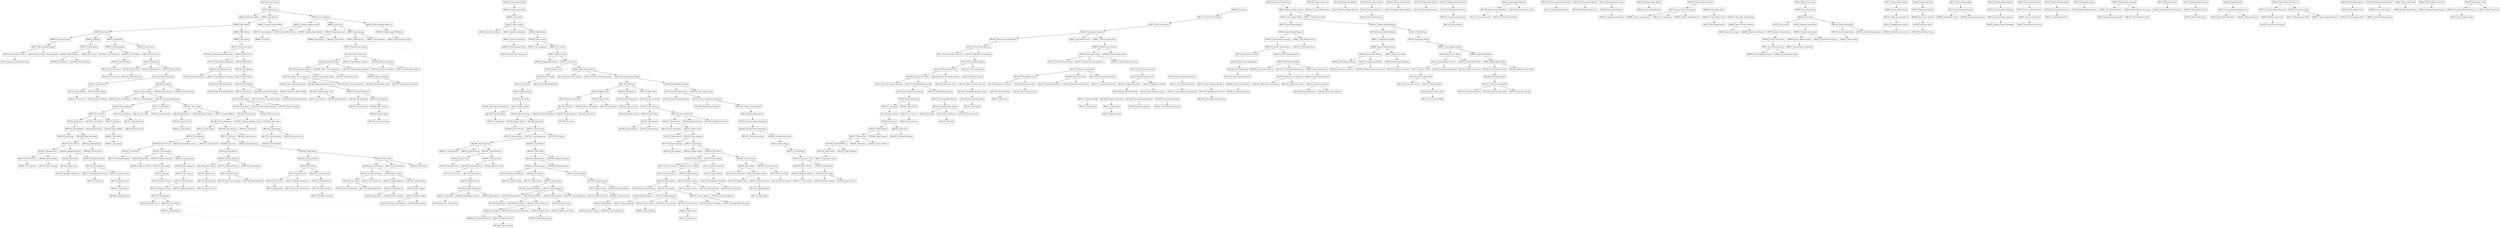 digraph "Theta Kappa Zeta Family Tree" {
  /* Any edges that are invisible are not actual big little pairs, they're just there to organize the tree */
  node [shape=record]
  tk1832 [label="&Theta;&Kappa;1832|Macartan Summerville"]
  tk1831 [label="&Theta;&Kappa;1831|Benjamin Roberts"] 
  tk1830 [label="&Theta;&Kappa;1830|Aditya Laya Mehra"]
  tk1829 [label="&Theta;&Kappa;1829|Samuel Kowing"]
  tk1828 [label="&Theta;&Kappa;1828|Song Sheng Huang"]
  tk1827 [label="&Theta;&Kappa;1827|Connor Hallam"] 
  tk1826 [label="&Theta;&Kappa;1826|Alec Goodrich"] 
  tk1825 [label="&Theta;&Kappa;1825|Curtis Noble Jones"]
  tk1824 [label="&Theta;&Kappa;1824|Alan Bruner"] tk1824 -> tk1829
  tk1823 [label="&Theta;&Kappa;1823|Anakin Fry"]
  tk1822 [label="&Theta;&Kappa;1822|Sean Childers"]
  tk1821 [label="&Theta;&Kappa;1821|David Gruninger"]
  tk1820 [label="&Theta;&Kappa;1820|Nick von Bulow"]
  tk1819 [label="&Theta;&Kappa;1819|Dylan Verst"] tk1819 -> tk1823
  tk1818 [label="&Theta;&Kappa;1818|Timothy Daniel Pollack"]
  tk1817 [label="&Theta;&Kappa;1817|Joseph Riley McCrocklin"]
  tk1816 [label="&Theta;&Kappa;1816|Robert Kreft"] tk1816 -> tk1828
  tk1815 [label="&Theta;&Kappa;1815|Antonio Juric"] tk1815 -> tk1822
  tk1814 [label="&Theta;&Kappa;1814|Robert Hairston"] tk1814 -> tk1826
  tk1813 [label="&Theta;&Kappa;1813|Aditya Desai"] tk1813 -> tk1825, tk1827
  tk1812 [label="&Theta;&Kappa;1812|Zane Blair"] tk1812 -> tk1832
  tk1811 [label="&Theta;&Kappa;1811|Tejaswi Bhangi"]
  tk1810 [label="&Theta;&Kappa;1810|Cory Reck"] tk1810 -> tk1831, tk1814
  tk1809 [label="&Theta;&Kappa;1809|Christopher Gregory"]
  tk1808 [label="&Theta;&Kappa;1808|Ryan Epstein"] tk1808 -> tk1831 [style=dotted; constraint=false; splines=true]
  tk1807 [label="&Theta;&Kappa;1807|Christian Stout"] tk1807 -> tk1813
  tk1806 [label="&Theta;&Kappa;1806|Ben Smith"]
  tk1805 [label="&Theta;&Kappa;1805|Shane Saylor"] tk1805 -> tk1830
  tk1804 [label="&Theta;&Kappa;1804|Jacob Myers"]
  tk1803 [label="&Theta;&Kappa;1803|Brison Mondry"]
  tk1802 [label="&Theta;&Kappa;1802|Quinn McKown"]
  tk1801 [label="&Theta;&Kappa;1801|Connor Mattox"] tk1801 -> tk1817, tk1821
  tk1800 [label="&Theta;&Kappa;1800|Aden Khan"]
  tk1799 [label="&Theta;&Kappa;1799|Derek Graham Hepworth"]
  tk1798 [label="&Theta;&Kappa;1798|Michael Gassen"] tk1798 -> tk1811
  tk1797 [label="&Theta;&Kappa;1797|Justin Eccles"] tk1797 -> tk1824
  tk1796 [label="&Theta;&Kappa;1796|Charles Earle"]
  tk1795 [label="&Theta;&Kappa;1795|Foster Horwitz"] tk1795 -> tk1819
  tk1794 [label="&Theta;&Kappa;1794|Desmond Davis Jr."] tk1794 -> tk1799, tk1810, tk1816
  tk1793 [label="&Theta;&Kappa;1793|Robert Buccelli"]
  tk1792 [label="&Theta;&Kappa;1792|Tyler Reinhardt"]
  tk1791 [label="&Theta;&Kappa;1791|Nathan Phipps"] tk1791 -> tk1808, tk1818
  tk1790 [label="&Theta;&Kappa;1790|Jeffrey Himmelblau"] tk1790 -> tk1804, tk1809, tk1812
  tk1789 [label="&Theta;&Kappa;1789|AJ Henderson"] tk1789 -> tk1800, tk1820
  tk1788 [label="&Theta;&Kappa;1788|Sterling Hayden"] tk1788 -> tk1795, tk1796, tk1815
  tk1787 [label="&Theta;&Kappa;1787|Tom Miller"]
  tk1786 [label="&Theta;&Kappa;1786|Jedd Wilder"] tk1786 -> tk1806, tk1794
  tk1785 [label="&Theta;&Kappa;1785|Noah Friz"]
  tk1784 [label="&Theta;&Kappa;1784|Gunnar Horve"]
  tk1783 [label="&Theta;&Kappa;1783|Steven Daum"] tk1783 -> tk1805
  tk1782 [label="&Theta;&Kappa;1782|Kenneth Sweetnam"]
  tk1781 [label="&Theta;&Kappa;1781|Chase Salyers"] tk1781 -> tk1802
  tk1780 [label="&Theta;&Kappa;1780|Chris Baker"] tk1780 -> tk1791
  tk1779 [label="&Theta;&Kappa;1779|Jenner Wile"] tk1779 -> tk1793, tk1807
  tk1778 [label="&Theta;&Kappa;1778|Lars Wallin"] tk1778 -> tk1788, tk1798, tk1801
  tk1777 [label="&Theta;&Kappa;1777|Zachary Brian Stichter"] tk1777 -> tk1785
  tk1776 [label="&Theta;&Kappa;1776|Alex Myers"]
  tk1775 [label="&Theta;&Kappa;1775|William D Metcalf"]
  tk1774 [label="&Theta;&Kappa;1774|Duane Lee Kristensen"]
  tk1773 [label="&Theta;&Kappa;1773|Matthew Herboth"]
  tk1772 [label="&Theta;&Kappa;1772|Ian Havens"]
  tk1771 [label="&Theta;&Kappa;1771|Alexander Goebel"]
  tk1770 [label="&Theta;&Kappa;1770|Kameron Eisenhour"]
  tk1769 [label="&Theta;&Kappa;1769|Ben Breece"]
  tk1768 [label="&Theta;&Kappa;1768|Patrick Atkinson"]
  tk1767 [label="&Theta;&Kappa;1767|Ajibayo Adeyeye"] tk1767 -> tk1789
  tk1766 [label="&Theta;&Kappa;1766|Keegan Wilbur"] tk1766 -> tk1769
  tk1765 [label="&Theta;&Kappa;1765|Scott Szatkowski"]
  tk1764 [label="&Theta;&Kappa;1764|Tyler Smith"] tk1764 -> tk1771
  tk1763 [label="&Theta;&Kappa;1763|Jeff Patterson"] tk1763 -> tk1790
  tk1762 [label="&Theta;&Kappa;1762|Davis Nygren"] tk1762 -> tk1778, tk1782
  tk1761 [label="&Theta;&Kappa;1761|Austin Niccum"]
  tk1760 [label="&Theta;&Kappa;1760|Kyle McClintick"]
  tk1759 [label="&Theta;&Kappa;1759|Greg Komora"] tk1759 -> tk1781, tk1784
  tk1758 [label="&Theta;&Kappa;1758|Taylor Knoblock"] tk1758 -> tk1776
  tk1757 [label="&Theta;&Kappa;1757|Matthew Knierman"] tk1757 -> tk1774
  tk1756 [label="&Theta;&Kappa;1756|Sailesh Kadam"] tk1756 -> tk1780
  tk1755 [label="&Theta;&Kappa;1755|Jeffery Humphrey"]
  tk1754 [label="&Theta;&Kappa;1754|Christopher Hockaden"] tk1754 -> tk1803
  tk1753 [label="&Theta;&Kappa;1753|Daniel Hartung"] tk1753 -> tk1779, tk1792
  tk1752 [label="&Theta;&Kappa;1752|Joshua Green"]
  tk1751 [label="&Theta;&Kappa;1751|Dustin George"] tk1751 -> tk1797
  tk1750 [label="&Theta;&Kappa;1750|Andrew Fowler"]
  tk1749 [label="&Theta;&Kappa;1749|Steven Doolan"]
  tk1748 [label="&Theta;&Kappa;1748|Shane Bruggeman"]
  tk1747 [label="&Theta;&Kappa;1747|Chandler Bass"]
  tk1746 [label="&Theta;&Kappa;1746|Alexander Armstrong"]
  tk1745 [label="&Theta;&Kappa;1745|Ryan Abraham"] tk1745 -> tk1775
  tk1744 [label="&Theta;&Kappa;1744|Gavin West"] tk1744 -> tk1765, tk1773
  tk1743 [label="&Theta;&Kappa;1743|Zachary Terrell"]
  tk1742 [label="&Theta;&Kappa;1742|Andrew Tebbe"] tk1742 -> tk1748
  tk1741 [label="&Theta;&Kappa;1741|Brandon Stahl"] tk1741 -> tk1745
  tk1740 [label="&Theta;&Kappa;1740|Zachary Smith"]
  tk1739 [label="&Theta;&Kappa;1739|Kurt Seibert"] tk1739 -> tk1756, tk1767
  tk1738 [label="&Theta;&Kappa;1738|Isaac Sanders"] tk1738 -> tk1751, tk1777
  tk1737 [label="&Theta;&Kappa;1737|Jacob Rigelman"] tk1737 -> tk1766, tk1768, tk1783, tk1786
  tk1736 [label="&Theta;&Kappa;1736|Colin Myers"] tk1736 -> tk1763
  tk1735 [label="&Theta;&Kappa;1735|Thomas Lowrey"] tk1735 -> tk1759
  tk1734 [label="&Theta;&Kappa;1734|Junyi Jiang"]
  tk1733 [label="&Theta;&Kappa;1733|Cole Hardman"] tk1733 -> tk1762
  tk1732 [label="&Theta;&Kappa;1732|Eric Downing"]
  tk1731 [label="&Theta;&Kappa;1731|James Butler"] tk1731 -> tk1754
  tk1730 [label="&Theta;&Kappa;1730|Adam Zigler"]
  tk1729 [label="&Theta;&Kappa;1729|Luke Thompson"]
  tk1728 [label="&Theta;&Kappa;1728|Richard Shomer"] tk1728 -> tk1742, tk1752
  tk1727 [label="&Theta;&Kappa;1727|Sunil Satish"] tk1727 -> tk1760, tk1770
  tk1726 [label="&Theta;&Kappa;1726|James Rademaker"]
  tk1725 [label="&Theta;&Kappa;1725|Zhengyu Qin"] tk1725 -> tk1761
  tk1724 [label="&Theta;&Kappa;1724|Jordon Phillips"] tk1724 -> tk1753
  tk1723 [label="&Theta;&Kappa;1723|Dale Pedzinski"]
  tk1722 [label="&Theta;&Kappa;1722|Brian Padilla"] tk1722 -> tk1749
  tk1721 [label="&Theta;&Kappa;1721|John McCormack"] tk1721 -> tk1731
  tk1720 [label="&Theta;&Kappa;1720|Casey Langdale"] tk1720 -> tk1741
  tk1719 [label="&Theta;&Kappa;1719|Alex Kittleson"] tk1719 -> tk1735, tk1755
  tk1718 [label="&Theta;&Kappa;1718|Chris Green"] tk1718 -> tk1734
  tk1717 [label="&Theta;&Kappa;1717|Tim Diedriech"]
  tk1716 [label="&Theta;&Kappa;1716|Dalton Barnes"] tk1716 -> tk1758
  tk1715 [label="&Theta;&Kappa;1715|Joe Lee"] tk1715 -> tk1750
  tk1714 [label="&Theta;&Kappa;1714|Drew Williams"]
  tk1713 [label="&Theta;&Kappa;1713|Chris Turturo"]
  tk1712 [label="&Theta;&Kappa;1712|Travis Tanaka"]
  tk1711 [label="&Theta;&Kappa;1711|Brett Sneed"] tk1711 -> tk1718, tk1757
  tk1710 [label="&Theta;&Kappa;1710|Anthony Shevchenko"] tk1710 -> tk1740
  tk1709 [label="&Theta;&Kappa;1709|Andrew Reedy"] tk1709 -> tk1716, tk1747
  tk1708 [label="&Theta;&Kappa;1708|Derek McWilliams"] tk1708 -> tk1729, tk1764
  tk1707 [label="&Theta;&Kappa;1707|Spencer McCune"] tk1707 -> tk1727
  tk1706 [label="&Theta;&Kappa;1706|Nicholas Klein"]
  tk1705 [label="&Theta;&Kappa;1705|Dyllin Kinman"] tk1705 -> tk1728
  tk1704 [label="&Theta;&Kappa;1704|Chris Hoorn"] tk1704 -> tk1719
  tk1703 [label="&Theta;&Kappa;1703|Ethan Hixon"] tk1703 -> tk1726, tk1737
  /*tk1702 [label="&Theta;&Kappa;1702|Ethan Harmon"]*/ /*GUESSED*/
  tk1701 [label="&Theta;&Kappa;1701|Jeffrey Han"] tk1701 -> tk1725
  tk1700 [label="&Theta;&Kappa;1700|Zachariah Dunbar"] tk1700 -> tk1744, tk1717
  tk1699 [label="&Theta;&Kappa;1699|Andy Chen"] tk1699 -> tk1746
  tk1698 [label="&Theta;&Kappa;1698|Robert Anderton"]
  tk1697 [label="&Theta;&Kappa;1697|Evan Wilson"]
  tk1696 [label="&Theta;&Kappa;1696|Isaac Trimmer"]
  tk1695 [label="&Theta;&Kappa;1695|Travis Stallings"] tk1695 -> tk1705, tk1733
  tk1694 [label="&Theta;&Kappa;1694|Nathaniel Smith"]
  tk1693 [label="&Theta;&Kappa;1693|Zachary Reynolds"] tk1693 -> tk1738
  tk1692 [label="&Theta;&Kappa;1692|Benjamin McNees"] tk1692 -> tk1712
  tk1691 [label="&Theta;&Kappa;1691|Scott Kucharski"] tk1691 -> tk1722
  tk1690 [label="&Theta;&Kappa;1690|Austin Hayhurst"] tk1690 -> tk1736, tk1772
  tk1689 [label="&Theta;&Kappa;1689|Todd Deskin"]
  tk1688 [label="&Theta;&Kappa;1688|Jeremy Bultema"] tk1688 -> tk1700, tk1739
  tk1687 [label="&Theta;&Kappa;1687|Seth Bowen"] tk1687 -> tk1703, tk1730
  /*tk1686 [label="&Theta;&Kappa;1686|Andrew Beadles"]*/ /*GUESSED*/
  tk1685 [label="&Theta;&Kappa;1685|Jeremy Bailey"] tk1685 -> tk1732
  tk1684 [label="&Theta;&Kappa;1684|Will Adler"]
  tk1683 [label="&Theta;&Kappa;1683|Daniel Skinner"]
  tk1682 [label="&Theta;&Kappa;1682|Derik Sikes"] tk1682 -> tk1709, tk1723
  tk1681 [label="&Theta;&Kappa;1681|Anthony Seibert"] tk1681 -> tk1687, tk1710, tk1724
  tk1680 [label="&Theta;&Kappa;1680|Darius Samz"] tk1680 -> tk1706
  tk1679 [label="&Theta;&Kappa;1679|Austin Ryan"] tk1679 -> tk1713, tk1695, tk1721
  tk1678 [label="&Theta;&Kappa;1678|Nick Reed"] tk1678 -> tk1694
  /*tk1677 [label="&Theta;&Kappa;1677|"]*/
  /*tk1676 [label="&Theta;&Kappa;1676|"]*/
  tk1675 [label="&Theta;&Kappa;1675|Eric McClure"] tk1675 -> tk1697
  tk1674 [label="&Theta;&Kappa;1674|Alec Manke"] tk1674 -> tk1715
  tk1673 [label="&Theta;&Kappa;1673|Eric Liobis"] tk1673 -> tk1688, tk1714, tk1787
  /*tk1672 [label="&Theta;&Kappa;1672|Timothy Lane"]*/
  tk1671 [label="&Theta;&Kappa;1671|Nicholas Kirkland"]
  tk1670 [label="&Theta;&Kappa;1670|Erik Hoeg"] tk1670 -> tk1711, tk1720
  tk1669 [label="&Theta;&Kappa;1669|Jordan Eaker"] tk1669 -> tk1701
  tk1668 [label="&Theta;&Kappa;1668|Josh Dash"] tk1668 -> tk1699
  tk1667 [label="&Theta;&Kappa;1667|Travis Clarkson"]
  tk1666 [label="&Theta;&Kappa;1666|Bryan Buccieri"] tk1666 -> tk1704
  /*tk1665 [label="&Theta;&Kappa;1665|"]*/
  tk1664 [label="&Theta;&Kappa;1664|Steven Proctor"] tk1664 -> tk1682, tk1691
  /*tk1663 [label="&Theta;&Kappa;1663|"]*/
  tk1662 [label="&Theta;&Kappa;1662|Nicholas McNees"] tk1662 -> tk1670
  tk1661 [label="&Theta;&Kappa;1661|Michael Fuson"] tk1661 -> tk1675, tk1685
  tk1660 [label="&Theta;&Kappa;1660|Wescott Clark"]
  tk1659 [label="&Theta;&Kappa;1659|Calvin Bush"] tk1659 -> tk1696, tk1743
  tk1658 [label="&Theta;&Kappa;1658|Timothy Burcham"] tk1658 -> tk1674
  tk1657 [label="&Theta;&Kappa;1657|William Bro"] tk1657 -> tk1708, tk1667, tk1684
  tk1656 [label="&Theta;&Kappa;1656|Wesley Benner"] tk1656 -> tk1681, tk1698
  tk1655 [label="&Theta;&Kappa;1655|John Zeiser"] tk1655 -> tk1662, tk1673
  tk1654 [label="&Theta;&Kappa;1654|Cody White"] tk1654 -> tk1671
  tk1653 [label="&Theta;&Kappa;1653|Kristopher Stuckey"]
  tk1652 [label="&Theta;&Kappa;1652|Benjamin Seibert"] tk1652 -> tk1668, tk1693
  tk1651 [label="&Theta;&Kappa;1651|Bradley Pruett"] tk1651 -> tk1666
  /*tk1650 [label="&Theta;&Kappa;1650|Michael Mast"]*/
  tk1649 [label="&Theta;&Kappa;1649|Steve Mardis"] tk1649 -> tk1692
  tk1648 [label="&Theta;&Kappa;1648|Travis Lemco"]
  /*tk1647 [label="&Theta;&Kappa;1647|"]*/ /* GUESS Anthony Klee */
  tk1646 [label="&Theta;&Kappa;1646|Alex Freeman"]
  tk1645 [label="&Theta;&Kappa;1645|Brandon Duke"] tk1645 -> tk1690, tk1660
  tk1644 [label="&Theta;&Kappa;1644|Andrew Carpenter"]
  tk1643 [label="&Theta;&Kappa;1643|Zachary Bierhaus"] tk1643 -> tk1669, tk1683, tk1707
  /*tk1642 [label="&Theta;&Kappa;1642|"]*/ /* GUESS Justin Larson */
  /*tk1641 [label="&Theta;&Kappa;1641|"]*/ /* GUESS Leyland Robinson */
  tk1640 [label="&Theta;&Kappa;1640|Derek Petersen"] tk1640 -> tk1645, tk1680
  tk1639 [label="&Theta;&Kappa;1639|Thor Nearn"] tk1639 -> tk1689, tk1664, tk1679
  /*tk1638 [label="&Theta;&Kappa;1638|John Aaron Murray"]*/
  /*tk1637 [label="&Theta;&Kappa;1637|Berell McClellan"]*/
  tk1636 [label="&Theta;&Kappa;1636|Alex Mahlan"] tk1636 -> tk1659
  tk1635 [label="&Theta;&Kappa;1635|Ryan Jackson"] tk1635 -> tk1643
  tk1634 [label="&Theta;&Kappa;1634|Brian Hicks"] tk1634 -> tk1652, tk1661
  tk1633 [label="&Theta;&Kappa;1633|Flavel Heyman"] tk1633 -> tk1655
  tk1632 [label="&Theta;&Kappa;1632|Dylan Engels"] tk1632 -> tk1651, tk1658, tk1678
  /*tk1631 [label="&Theta;&Kappa;1631|Trevor Akers"]*/
  /*tk1630 [label="&Theta;&Kappa;1630|Ronald Wuerdeman"]*/
  tk1629 [label="&Theta;&Kappa;1629|Christian Sweeney"]
  tk1628 [label="&Theta;&Kappa;1628|Daniel Marc Liechty"]
  tk1627 [label="&Theta;&Kappa;1627|Daniel Kinsell"]
  tk1626 [label="&Theta;&Kappa;1626|Nick Kaufman"] tk1626 -> tk1646, tk1657
  /*tk1625 [label="&Theta;&Kappa;1625|"]*/
  tk1624 [label="&Theta;&Kappa;1624|Cody Getz"] tk1624 -> tk1653
  tk1623 [label="&Theta;&Kappa;1623|Mike Cahill"] tk1623 -> tk1644, tk1656
  tk1622 [label="&Theta;&Kappa;1622|Thomas Brooks"]
  /*tk1621 [label="&Theta;&Kappa;1621|Austin Matt"]*/
  /*tk1620 [label="&Theta;&Kappa;1620|Anthony Varner"]*/
  tk1619 [label="&Theta;&Kappa;1619|Edgar Vargas"]
  /*tk1618 [label="&Theta;&Kappa;1618|"]*/
  /*tk1617 [label="&Theta;&Kappa;1617|Adam Sollman"]*/
  tk1616 [label="&Theta;&Kappa;1616|Jeff Rubitshun"] tk1616 -> tk1648
  /*tk1615 [label="&Theta;&Kappa;1615|"]*/ /* GUESS Dan Pechacek */
  tk1614 [label="&Theta;&Kappa;1614|Seth Mihlfeld"]
  tk1613 [label="&Theta;&Kappa;1613|Brandon Long"]
  /*tk1612 [label="&Theta;&Kappa;1612|Kyle Kustra"]*/
  tk1611 [label="&Theta;&Kappa;1611|John Kropf"]
  tk1610 [label="&Theta;&Kappa;1610|Josh Howard"]
  tk1609 [label="&Theta;&Kappa;1609|Adam Hirsch"] tk1609 -> tk1632, tk1654
  tk1608 [label="&Theta;&Kappa;1608|Alex Fine"] tk1608 -> tk1635
  tk1607 [label="&Theta;&Kappa;1607|Scott Decker"] tk1607 -> tk1623
  /*tk1606 [label="&Theta;&Kappa;1606|Keith Cooper"]*/
  tk1605 [label="&Theta;&Kappa;1605|Alexander Cook"] tk1605 -> tk1636, tk1649
  tk1604 [label="&Theta;&Kappa;1604|Josh Bronson"]
  /*tk1603 [label="&Theta;&Kappa;1603|Joseph Aubin"]*/
  tk1602 [label="&Theta;&Kappa;1602|Dustin Smith"] tk1602 -> tk1629
  tk1601 [label="&Theta;&Kappa;1601|Ross Miller"] tk1601 -> tk1611
  tk1600 [label="&Theta;&Kappa;1600|Kevin Lind"] tk1600 -> tk1624, tk1626
  /*tk1599 [label="&Theta;&Kappa;1599|"]*/
  tk1598 [label="&Theta;&Kappa;1598|Aaron Anderson"] tk1598 -> tk1610, tk1640, tk1622
  /*tk1597 [label="&Theta;&Kappa;1597|"]*/
  /*tk1596 [label="&Theta;&Kappa;1596|"]*/
  /*tk1595 [label="&Theta;&Kappa;1595|"]*/
  /*tk1594 [label="&Theta;&Kappa;1594|"]*/
  /*tk1593 [label="&Theta;&Kappa;1593|"]*/
  /*tk1592 [label="&Theta;&Kappa;1592|"]*/
  tk1591 [label="&Theta;&Kappa;1591|Neil Myers"] tk1591 -> tk1619, tk1639
  /*tk1590 [label="&Theta;&Kappa;1590|"]*/
  /*tk1589 [label="&Theta;&Kappa;1589|"]*/
  tk1588 [label="&Theta;&Kappa;1588|Mike Kruszynski"] tk1588 -> tk1634, tk1616
  /*tk1587 [label="&Theta;&Kappa;1587|Craig Kedrowski"]*/
  /*tk1586 [label="&Theta;&Kappa;1586|"]*/
  tk1585 [label="&Theta;&Kappa;1585|Ben Hoff"]
  /*tk1584 [label="&Theta;&Kappa;1584|"]*/
  /*tk1583 [label="&Theta;&Kappa;1583|Gabe Golcher"]*/
  /*tk1582 [label="&Theta;&Kappa;1582|"]*/
  /*tk1581 [label="&Theta;&Kappa;1581|"]*/
  tk1580 [label="&Theta;&Kappa;1580|Justin Bailey"]
  tk1579 [label="&Theta;&Kappa;1579|Bruce Thackery"] tk1579 -> tk1614
  /*tk1578 [label="&Theta;&Kappa;1578|"]*/
  /*tk1577 [label="&Theta;&Kappa;1577|"]*/
  tk1576 [label="&Theta;&Kappa;1576|Ryan Prince"] tk1576 -> tk1600
  /*tk1575 [label="&Theta;&Kappa;1575|"]*/
  tk1574 [label="&Theta;&Kappa;1574|Andy Nuetzel"]
  tk1573 [label="&Theta;&Kappa;1573|Collin Krepps"] tk1573 -> tk1605
  tk1572 [label="&Theta;&Kappa;1572|Bob Iles"] tk1572 -> tk1608, tk1633
  tk1571 [label="&Theta;&Kappa;1571|Brian Hirsch"]
  tk1570 [label="&Theta;&Kappa;1570|Brady Eastridge"] tk1570 -> tk1580
  /*tk1569 [label="&Theta;&Kappa;1569|"]*/
  tk1568 [label="&Theta;&Kappa;1568|David Corbin"]
  /*tk1567 [label="&Theta;&Kappa;1567|"]*/
  tk1566 [label="&Theta;&Kappa;1566|Brian Barker"] tk1566 -> tk1609, tk1627, tk1628
  tk1565 [label="&Theta;&Kappa;1565|Tyler Aune"]
  /*tk1564 [label="&Theta;&Kappa;1564|"]*/
  tk1563 [label="&Theta;&Kappa;1563|Paul Zimmerman"] tk1563 -> tk1598, tk1607
  tk1562 [label="&Theta;&Kappa;1562|Matt Thomas"] tk1562 -> tk1602
  tk1561 [label="&Theta;&Kappa;1561|Lex Seneff"]
  /*tk1560 [label="&Theta;&Kappa;1560|Brandon Mullen"]*/
  tk1559 [label="&Theta;&Kappa;1559|Andrew Morin"]
  tk1558 [label="&Theta;&Kappa;1558|Aaron Merkel"] tk1558 -> tk1565, tk1588
  tk1557 [label="&Theta;&Kappa;1557|Mike Martin"]
  /*tk1556 [label="&Theta;&Kappa;1556|Roger Lovelady"]*/
  /*tk1555 [label="&Theta;&Kappa;1555|Stephen Lauria"]*/
  tk1554 [label="&Theta;&Kappa;1554|Jason LaBella"] tk1554 -> tk1601
  /*tk1553 [label="&Theta;&Kappa;1553|Brian Klimaszewski"]*/
  /*tk1552 [label="&Theta;&Kappa;1552|Vijay Kaul"]*/
  /*tk1551 [label="&Theta;&Kappa;1551|Tyler Hougland"]*/
  /*tk1550 [label="&Theta;&Kappa;1550|Steve Dodson"]*/
  tk1549 [label="&Theta;&Kappa;1549|Keenan Davis"]
  tk1548 [label="&Theta;&Kappa;1548|Tim Brown"]
  /*tk1547 [label="&Theta;&Kappa;1547|Brandon Boys"]*/
  tk1546 [label="&Theta;&Kappa;1546|Marc Bassett"] tk1546 -> tk1572, tk1604
  tk1545 [label="&Theta;&Kappa;1545|John Amt"]
  tk1544 [label="&Theta;&Kappa;1544|Stan Zaremba"] tk1544 -> tk1570, tk1591
  tk1543 [label="&Theta;&Kappa;1543|Ron Stanis"]
  /*tk1542 [label="&Theta;&Kappa;1542|Adam Sekela"]*/
  tk1541 [label="&Theta;&Kappa;1541|Jon Reeves"]
  /*tk1540 [label="&Theta;&Kappa;1540|Keith Huster"]*/
  /*tk1539 [label="&Theta;&Kappa;1539|Jim Howard"]*/
  /*tk1538 [label="&Theta;&Kappa;1538|Paul Gross"]*/
  tk1537 [label="&Theta;&Kappa;1537|Jeff Gordon"] tk1537 -> tk1613
  /*tk1536 [label="&Theta;&Kappa;1536|Matt Domoradzki"]*/
  tk1535 [label="&Theta;&Kappa;1535|Chris Bohnert"] tk1535 -> tk1585
  /*tk1534 [label="&Theta;&Kappa;1534|Steve Beccia"]*/
  tk1533 [label="&Theta;&Kappa;1533|Billy Art"] tk1533 -> tk1554
  tk1532 [label="&Theta;&Kappa;1532|Kevin Olsen"] tk1532 -> tk1544, tk1571
  /*tk1531 [label="&Theta;&Kappa;1531|Jeff Iten"]*/
  /*tk1530 [label="&Theta;&Kappa;1530|David Whitman"]*/
  tk1529 [label="&Theta;&Kappa;1529|Brent Weigel"] tk1529 -> tk1573
  tk1528 [label="&Theta;&Kappa;1528|Cody Wagner"] tk1528 -> tk1559, tk1579
  tk1527 [label="&Theta;&Kappa;1527|Ruston Van Lue"]
  tk1526 [label="&Theta;&Kappa;1526|Greg Van Dyk"]
  /*tk1525 [label="&Theta;&Kappa;1525|Caleb Tennis"]*/
  tk1524 [label="&Theta;&Kappa;1524|Brad Stull"]
  /*tk1523 [label="&Theta;&Kappa;1523|"]*/
  /*tk1522 [label="&Theta;&Kappa;1522|"]*/
  /*tk1521 [label="&Theta;&Kappa;1521|"]*/
  tk1520 [label="&Theta;&Kappa;1520|Ryan Monaghan"]
  tk1519 [label="&Theta;&Kappa;1519|Andy Maxson"]
  /*tk1518 [label="&Theta;&Kappa;1518|"]*/
  tk1517 [label="&Theta;&Kappa;1517|David Kugler"] tk1517 -> tk1566
  tk1516 [label="&Theta;&Kappa;1516|Jim Kubicek"] tk1516 -> tk1562
  /*tk1515 [label="&Theta;&Kappa;1515|Scott Joji"]*/
  tk1514 [label="&Theta;&Kappa;1514|Tim James"] tk1514 -> tk1576
  tk1513 [label="&Theta;&Kappa;1513|Wilson Hubbell"] tk1513 -> tk1557
  tk1512 [label="&Theta;&Kappa;1512|Tim Finch"] tk1512 -> tk1574
  /*tk1511 [label="&Theta;&Kappa;1511|"]*/
  tk1510 [label="&Theta;&Kappa;1510|John Doty"]
  tk1509 [label="&Theta;&Kappa;1509|Nick Cramer"]
  tk1508 [label="&Theta;&Kappa;1508|Matthew Olig Crain"] tk1508 -> tk1537
  tk1507 [label="&Theta;&Kappa;1507|Steve Corbin"] tk1507 -> tk1543, tk1563, tk1568
  tk1506 [label="&Theta;&Kappa;1506|Nicholas Abraham Cohen"] tk1506 -> tk1548
  /*tk1505 [label="&Theta;&Kappa;1505|Benjamin Charles Brunner"]*/
  /*tk1504 [label="&Theta;&Kappa;1504|Jay Kristoffer Brotz"]*/
  tk1503 [label="&Theta;&Kappa;1503|Kevin Joe Brannin"]
  tk1502 [label="&Theta;&Kappa;1502|RJ Barton"] tk1502 -> tk1558
  tk1501 [label="&Theta;&Kappa;1501|Alan Roy Balasundaram"]
  /*tk1500 [label="&Theta;&Kappa;1500|Chase Anderson"]*/
  /*tk1499 [label="&Theta;&Kappa;1499|"]*/
  tk1498 [label="&Theta;&Kappa;1498|Andrew Wlazlo"]
  tk1497 [label="&Theta;&Kappa;1497|Clint White"] tk1497 -> tk1524
  tk1496 [label="&Theta;&Kappa;1496|Josh Sutton"] tk1496 -> tk1512
  tk1495 [label="&Theta;&Kappa;1495|Ed Stapanon"] tk1495 -> tk1526
  /*tk1494 [label="&Theta;&Kappa;1494|Christopher Charles Schantz"]*/
  tk1493 [label="&Theta;&Kappa;1493|Glen Michael Ritzi"]
  /*tk1492 [label="&Theta;&Kappa;1492|John William Meyer III"]*/
  /*tk1491 [label="&Theta;&Kappa;1491|Eric Michael Kleen"]*/
  tk1490 [label="&Theta;&Kappa;1490|Nathaniel Alan Irwin"] tk1490 -> tk1541, tk1549
  tk1489 [label="&Theta;&Kappa;1489|Jim Hicks"] tk1489 -> tk1507
  tk1488 [label="&Theta;&Kappa;1488|Scott Grenert"]
  tk1487 [label="&Theta;&Kappa;1487|Shawn Denlinger"] tk1487 -> tk1517, tk1546
  tk1486 [label="&Theta;&Kappa;1486|Issac Desmond DeBurger"] tk1486 -> tk1503
  tk1485 [label="&Theta;&Kappa;1485|Ryan Claus"] tk1485 -> tk1528
  tk1484 [label="&Theta;&Kappa;1484|Donald Keith Casey"]
  tk1483 [label="&Theta;&Kappa;1483|Andrew Robert Barkley"] tk1483 -> tk1527, tk1535, tk1545
  tk1482 [label="&Theta;&Kappa;1482|Brad Lee Zenthoefer"] tk1482 -> tk1484
  tk1481 [label="&Theta;&Kappa;1481|Chad Wiseman"] tk1481 -> tk1509
  tk1480 [label="&Theta;&Kappa;1480|Anthony Jason Welch"] tk1480 -> tk1529
  /*tk1479 [label="&Theta;&Kappa;1479|John David Trimble"]*/
  tk1478 [label="&Theta;&Kappa;1478|Curt Stutz"] tk1478 -> tk1497, tk1502, tk1533
  tk1477 [label="&Theta;&Kappa;1477|Neil Seneff"]
  tk1476 [label="&Theta;&Kappa;1476|Joseph Ray Schmeltzer"]
  tk1475 [label="&Theta;&Kappa;1475|Kenneth Mark Rossi"] tk1475 -> tk1495, tk1516
  /*tk1474 [label="&Theta;&Kappa;1474|Koji Okamoto"]*/
  /*tk1473 [label="&Theta;&Kappa;1473|Matthe Jerome Niese"]*/
  tk1472 [label="&Theta;&Kappa;1472|Adam Nelson"]
  tk1471 [label="&Theta;&Kappa;1471|Joe Miller"]
  tk1470 [label="&Theta;&Kappa;1470|Craig Michael Martini"] tk1470 -> tk1483
  /*tk1469 [label="&Theta;&Kappa;1469|Nathan Alan Johanningsmeier"]*/
  /*tk1468 [label="&Theta;&Kappa;1468|Scott Donal Jank"]*/
  tk1467 [label="&Theta;&Kappa;1467|Raymond Albert Franko"]
  tk1466 [label="&Theta;&Kappa;1466|Shawn Dooley"] tk1466 -> tk1488
  /*tk1465 [label="&Theta;&Kappa;1465|Jarrod Marcum Dobson"]*/
  /*tk1464 [label="&Theta;&Kappa;1464|Micahel Reid Torosian"]*/
  tk1463 [label="&Theta;&Kappa;1463|Richard McSweeney Tate"] tk1463 -> tk1475, tk1490
  tk1462 [label="&Theta;&Kappa;1462|Ben Kelly Schy"] tk1462 -> tk1510
  /*tk1461 [label="&Theta;&Kappa;1461|Bryan Ross Rushing"]*/
  tk1460 [label="&Theta;&Kappa;1460|Bradley Scott Rosenberger"] tk1460 -> tk1480, tk1493
  /*tk1459 [label="&Theta;&Kappa;1459|Douglas Allen Pulskamp"]*/
  tk1458 [label="&Theta;&Kappa;1458|Kent Robert Paschen"] tk1458 -> tk1501
  tk1457 [label="&Theta;&Kappa;1457|Tony Parrish"] tk1457 -> tk1532, tk1520
  /*tk1456 [label="&Theta;&Kappa;1456|"]*/
  tk1455 [label="&Theta;&Kappa;1455|Ben Maxson"] tk1455 -> tk1498, tk1519
  tk1454 [label="&Theta;&Kappa;1454|George Wilber Lewis"]
  /*tk1453 [label="&Theta;&Kappa;1453|Michael Wade Humes"]*/
  tk1452 [label="&Theta;&Kappa;1452|Brad Henry"] tk1452 -> tk1481
  /*tk1451 [label="&Theta;&Kappa;1451|"]*/
  tk1450 [label="&Theta;&Kappa;1450|Tim Hancock"] tk1450 -> tk1487, tk1506
  tk1449 [label="&Theta;&Kappa;1449|Joseph Guthrie"]
  /*tk1448 [label="&Theta;&Kappa;1448|"]*/
  tk1447 [label="&Theta;&Kappa;1447|Kurt Fledderman"] tk1447 -> tk1496, tk1514
  /*tk1446 [label="&Theta;&Kappa;1446|Justin Tai Dodds"]*/
  tk1445 [label="&Theta;&Kappa;1445|Sean Michael Conley"] tk1445 -> tk1561
  /*tk1444 [label="&Theta;&Kappa;1444|Jesse Dean Comer"]*/
  tk1443 [label="&Theta;&Kappa;1443|Mark Douglas Bessler"]
  /*tk1442 [label="&Theta;&Kappa;1442|Peter Richard Allabaugh"]*/
  /*tk1441 [label="&Theta;&Kappa;1441|Andrew Joseph Zehnder"]*/
  tk1440 [label="&Theta;&Kappa;1440|Tim Wuestefeld"] tk1440 -> tk1477 /* LB Darrell Hardesty who has LB Deburger */
  /*tk1439 [label="&Theta;&Kappa;1439|Charlie Edward Ratz"]*/
  tk1438 [label="&Theta;&Kappa;1438|Jason Frances Rapplean"]
  tk1437 [label="&Theta;&Kappa;1437|Rimas Gozulaitis"]
  tk1436 [label="&Theta;&Kappa;1436|Scott Chasten"] tk1436 -> tk1485
  tk1435 [label="&Theta;&Kappa;1435|Nate Van Sell"] tk1435 -> tk1472
  tk1434 [label="&Theta;&Kappa;1434|Andrew Smith"]
  /*tk1433 [label="&Theta;&Kappa;1433|"]*/
  tk1432 [label="&Theta;&Kappa;1432|Bradley Hunt North"]
  /*tk1431 [label="&Theta;&Kappa;1431|Michael Jason Kratoska"]*/
  tk1430 [label="&Theta;&Kappa;1430|Brian Michael Jedlicka"] tk1430 -> tk1508, tk1513, tk1486, tk1458 [style="invis"]
  tk1429 [label="&Theta;&Kappa;1429|Christopher Matthew Irwin"]
  tk1428 [label="&Theta;&Kappa;1428|Rocco Joseph Dominick"] tk1428 -> tk1467
  tk1427 [label="&Theta;&Kappa;1427|Christopher Thomas Russell"]
  /*tk1426 [label="&Theta;&Kappa;1426|Anthony Paul Niese"]*/
  tk1425 [label="&Theta;&Kappa;1425|Jason Allen Major"]
  /*tk1424 [label="&Theta;&Kappa;1424|Brian M. Fentress"]*/
  /*tk1423 [label="&Theta;&Kappa;1423|Craig Thomas Donze"]*/
  tk1422 [label="&Theta;&Kappa;1422|Chris Curry"]
  /*tk1421 [label="&Theta;&Kappa;1421|"]*/
  tk1420 [label="&Theta;&Kappa;1420|Brandon Wilson"]
  tk1419 [label="&Theta;&Kappa;1419|Brian Lee Wessel"] tk1419 -> tk1454, tk1476
  /*tk1418 [label="&Theta;&Kappa;1418|Eric Lee Wathen"]*/
  /*tk1417 [label="&Theta;&Kappa;1417|Larry Wayne Tooley II"]*/
  /*tk1416 [label="&Theta;&Kappa;1416|John Bryndon Steele"]*/
  tk1415 [label="&Theta;&Kappa;1415|Ben Smith"]
  /*tk1414 [label="&Theta;&Kappa;1414|"]*/
  /*tk1413 [label="&Theta;&Kappa;1413|"]*/
  tk1412 [label="&Theta;&Kappa;1412|Ryan Rizzo"] tk1412 -> tk1455
  /*tk1411 [label="&Theta;&Kappa;1411|"]*/
  tk1410 [label="&Theta;&Kappa;1410|John Andrew Rennekamp"] tk1410 -> tk1447
  tk1409 [label="&Theta;&Kappa;1409|Barry Portman"] tk1409 -> tk1489, tk1466
  /*tk1408 [label="&Theta;&Kappa;1408|"]*/
  tk1407 [label="&Theta;&Kappa;1407|Andrew Maschino"]
  tk1406 [label="&Theta;&Kappa;1406|Ben Lyndgaard"] tk1406 -> tk1478, tk1452
  tk1405 [label="&Theta;&Kappa;1405|William John Leber"] tk1405 -> tk1430
  /*tk1404 [label="&Theta;&Kappa;1404|Michael Anthony Robert Kreiberg"]*/
  /*tk1403 [label="&Theta;&Kappa;1403|Theodore George Hulsman"]*/
  /*tk1402 [label="&Theta;&Kappa;1402|Todd Richard Hoaglund"]*/
  /*tk1401 [label="&Theta;&Kappa;1401|Rex Gordon Fuller"]*/
  /*tk1400 [label="&Theta;&Kappa;1400|Jonathan Keith Francis"]*/
  tk1399 [label="&Theta;&Kappa;1399|Paul Flory"]
  tk1398 [label="&Theta;&Kappa;1398|Jeremy Jay Flamion"]
  tk1397 [label="&Theta;&Kappa;1397|Earl Anthony Escobar"]
  tk1396 [label="&Theta;&Kappa;1396|Jeffery Thomas Epperson"] tk1396 -> tk1428, tk1438, tk1463
  tk1395 [label="&Theta;&Kappa;1395|Andrew Nicholas Denlinger"] tk1395 -> tk1460
  tk1394 [label="&Theta;&Kappa;1394|Christopher Benjamin Conley"] tk1394 -> tk1445
  /*tk1393 [label="&Theta;&Kappa;1393|Bradley Evan Comer"]*/
  tk1392 [label="&Theta;&Kappa;1392|Jason Brian Bunselmeier"] tk1392 -> tk1440 /* GUESSED by Kevin Brannin */
  tk1391 [label="&Theta;&Kappa;1391|Ken Bedel"] tk1391 -> tk1436, tk1450
  tk1390 [label="&Theta;&Kappa;1390|Kyle Bartow"] tk1390 -> tk1435
  tk1389 [label="&Theta;&Kappa;1389|Shawn Wischmeier"] tk1389 -> tk1415
  tk1388 [label="&Theta;&Kappa;1388|David Gerard Wahman"]
  tk1387 [label="&Theta;&Kappa;1387|Eugene Rector"] tk1387 -> tk1399
  /*tk1386 [label="&Theta;&Kappa;1386|"]*/
  tk1385 [label="&Theta;&Kappa;1385|James O'Dwyer"]
  tk1384 [label="&Theta;&Kappa;1384|Marcos Martinez"] tk1384 -> tk1457, tk1432, tk1449
  tk1383 [label="&Theta;&Kappa;1383|John Daniel Lazar"]
  /*tk1382 [label="&Theta;&Kappa;1382|Jeffery Lee Foale"]*/
  tk1381 [label="&Theta;&Kappa;1381|Bruce Warren Evans"]
  /*tk1380 [label="&Theta;&Kappa;1380|Justing Patrick Coakley"]*/
  /*tk1379 [label="&Theta;&Kappa;1379|Steven Michael Berg"]*/
  tk1378 [label="&Theta;&Kappa;1378|David Bedel"] tk1378 -> tk1391, tk1437, tk1443
  tk1377 [label="&Theta;&Kappa;1377|Chad Baker"] tk1377 -> tk1434, tk1471
  /*tk1376 [label="&Theta;&Kappa;1376|Joshua Aaron Trueblood"]*/
  /*tk1375 [label="&Theta;&Kappa;1375|Douglas William Payne"]*/
  tk1374 [label="&Theta;&Kappa;1374|Mark Edward McClain"] tk1374 -> tk1429
  tk1373 [label="&Theta;&Kappa;1373|Darin Ryan Klotzsche"]
  /*tk1372 [label="&Theta;&Kappa;1372|Andrew Russell Jones"]*/
  tk1371 [label="&Theta;&Kappa;1371|Jason Hoffman"]
  /*tk1370 [label="&Theta;&Kappa;1370|Brett Alan Wiltshire"]*/
  /*tk1369 [label="&Theta;&Kappa;1369|Matthew Paul Weir"]*/
  /*tk1368 [label="&Theta;&Kappa;1368|Kevin Michael Unger"]*/
  /*tk1367 [label="&Theta;&Kappa;1367|Michael Shawn Stewart"]*/
  /*tk1366 [label="&Theta;&Kappa;1366|Patrick Steven Sohaney"]*/
  /*tk1365 [label="&Theta;&Kappa;1365|David Michael Snyder"]*/
  /*tk1364 [label="&Theta;&Kappa;1364|Cory Allan Smith"]*/
  /*tk1363 [label="&Theta;&Kappa;1363|Michael Andrew Sherry"]*/
  tk1362 [label="&Theta;&Kappa;1362|Steven Lee Seyfert"]
  tk1361 [label="&Theta;&Kappa;1361|John David Riedeman"] tk1361 -> tk1427
  /*tk1360 [label="&Theta;&Kappa;1360|Daryl Lewis Peterson"]*/
  /*tk1359 [label="&Theta;&Kappa;1359|John William McBroom"]*/
  /*tk1358 [label="&Theta;&Kappa;1358|Daniel D'Andre LaBelle"]*/
  tk1357 [label="&Theta;&Kappa;1357|Dennis William Kirkland"] tk1357 -> tk1419
  tk1356 [label="&Theta;&Kappa;1356|Brad Key"] tk1356 -> tk1387, tk1407
  /*tk1355 [label="&Theta;&Kappa;1355|William Blackburn Howard"]*/
  tk1354 [label="&Theta;&Kappa;1354|Thomas Adrian Harrison"] tk1354 -> tk1482 [style="invis"]
  /*tk1353 [label="&Theta;&Kappa;1353|John Ciro Haraguchi"]*/
  tk1352 [label="&Theta;&Kappa;1352|Aaron French"] tk1352 -> tk1420
  /*tk1351 [label="&Theta;&Kappa;1351|"]*/
  tk1350 [label="&Theta;&Kappa;1350|Jason Effing"] tk1350 -> tk1409, tk1440
  tk1349 [label="&Theta;&Kappa;1349|Tony Cooper"] tk1349 -> tk1390, tk1385, tk1371
  tk1348 [label="&Theta;&Kappa;1348|Joseph Earl Coons Jr."] tk1348 -> tk1462 [style="invis"]
  tk1347 [label="&Theta;&Kappa;1347|Joseph Thomas Chowning"]
  tk1346 [label="&Theta;&Kappa;1346|Kurt Alan Brinkman"]
  tk1345 [label="&Theta;&Kappa;1345|Erick Mark Breneman"] tk1345 -> tk1470 [style="invis"] /* organizational edge */
  /*tk1344 [label="&Theta;&Kappa;1344|Mark Allen Bower"]*/
  tk1343 [label="&Theta;&Kappa;1343|Phillip Kent Becher"] tk1343 -> tk1397
  tk1342 [label="&Theta;&Kappa;1342|Timothy Allen Watson"]
  /*tk1341 [label="&Theta;&Kappa;1341|John Thomas Treager"]*/
  tk1340 [label="&Theta;&Kappa;1340|Eric Dale Steele"] tk1340 -> tk1354
  /*tk1339 [label="&Theta;&Kappa;1339|Mark Alan Sparks"]*/
  /*tk1338 [label="&Theta;&Kappa;1338|Michael Levi Seals"]*/
  tk1337 [label="&Theta;&Kappa;1337|Michael Benjamin Schall"] tk1337 -> tk1345, tk1410
  /*tk1336 [label="&Theta;&Kappa;1336|"]*/
  tk1335 [label="&Theta;&Kappa;1335|Les Nugen"]
  /*tk1334 [label="&Theta;&Kappa;1334|Christopher Alan Moore"]*/
  tk1333 [label="&Theta;&Kappa;1333|Chad Allan Modesitt"] /* LB Casey Irwin -- John "JB" Brown is giving me weird inconsistent info here */
  tk1332 [label="&Theta;&Kappa;1332|Cortney Mittelsteadt"] tk1332 -> tk1349, tk1377, tk1406
  tk1331 [label="&Theta;&Kappa;1331|Michael Brady Mitchell"]
  tk1330 [label="&Theta;&Kappa;1330|Erin Michael Meyer"] tk1330 -> tk1388
  tk1329 [label="&Theta;&Kappa;1329|Paul David Laune"]
  /*tk1328 [label="&Theta;&Kappa;1328|Kenneth Michael Labhart"]*/
  tk1327 [label="&Theta;&Kappa;1327|Jim Kuntz"] tk1327 -> tk1378
  /*tk1326 [label="&Theta;&Kappa;1326|"]*/
  tk1325 [label="&Theta;&Kappa;1325|Kurt Johnson"] tk1325 -> tk1422
  /*tk1324 [label="&Theta;&Kappa;1324|Jeff Duane Johnson"]*/
  /*tk1323 [label="&Theta;&Kappa;1323|Daniel Lawrence Janko"]*/
  tk1322 [label="&Theta;&Kappa;1322|Michael Todd Jahn"] tk1322 -> tk1346, tk1398
  /*tk1321 [label="&Theta;&Kappa;1321|Shannon Wayne Holmes"]*/
  /*tk1320 [label="&Theta;&Kappa;1320|Michael Alan Haskins"]*/
  tk1319 [label="&Theta;&Kappa;1319|Mark Andrew Harris"] tk1319 -> tk1343, tk1405
  tk1318 [label="&Theta;&Kappa;1318|Dennis Kyle Hamm"] tk1318 -> tk1395
  /*tk1317 [label="&Theta;&Kappa;1317|Donal Eugene Gower"]*/
  tk1316 [label="&Theta;&Kappa;1316|Ryan Michael Ferris"]
  tk1315 [label="&Theta;&Kappa;1315|Eric Fentress"] tk1315 -> tk1384, tk1412
  tk1314 [label="&Theta;&Kappa;1314|Patrick Jay Faist"]
  tk1313 [label="&Theta;&Kappa;1313|Jeremy Christopher Effing"]
  tk1312 [label="&Theta;&Kappa;1312|Robert Mathew Edwards"] tk1312 -> tk1394 /* LB Casey Irwin -- John "JB" Brown is giving me weird inconsistent info here */
  tk1311 [label="&Theta;&Kappa;1311|Cash Earl Canfield"]
  /*tk1310 [label="&Theta;&Kappa;1310|Chad Everett Brummett"]*/
  tk1309 [label="&Theta;&Kappa;1309|John Henry Brown"] tk1309 -> tk1396, tk1425
  tk1308 [label="&Theta;&Kappa;1308|James David Britt"] tk1308 -> tk1356
  /*tk1307 [label="&Theta;&Kappa;1307|William Sean Bowen"]*/
  tk1306 [label="&Theta;&Kappa;1306|William James Boucher"]
  tk1305 [label="&Theta;&Kappa;1305|Jim McGowan"]
  /*tk1304 [label="&Theta;&Kappa;1304|"]*/
  /*tk1303 [label="&Theta;&Kappa;1303|"]*/
  tk1302 [label="&Theta;&Kappa;1302|Gregory Scot Wiley"] tk1302 -> tk1337, tk1347
  /*tk1301 [label="&Theta;&Kappa;1301|"]*/
  tk1300 [label="&Theta;&Kappa;1300|Brad Sutton"] tk1300 -> tk1335, tk1389
  /*tk1299 [label="&Theta;&Kappa;1299|Steven Heath Sunberg"]*/
  tk1298 [label="&Theta;&Kappa;1298|Ronald Lee Shaffer"] tk1298 -> tk1333, tk1362
  /*tk1297 [label="&Theta;&Kappa;1297|Robert Clifton Rogers"]*/
  tk1296 [label="&Theta;&Kappa;1296|Edward Robinson"]
  tk1295 [label="&Theta;&Kappa;1295|Kurt John Parker"] tk1295 -> tk1381
  /*tk1294 [label="&Theta;&Kappa;1294|Michael Wayne Palmer"]*/
  tk1293 [label="&Theta;&Kappa;1293|Troy McClamroch"] tk1293 -> tk1352
  /*tk1292 [label="&Theta;&Kappa;1292|Stephen Eric Mattingly"]*/
  /*tk1291 [label="&Theta;&Kappa;1291|Todd James Lemon"]*/
  /*tk1290 [label="&Theta;&Kappa;1290|Michael Thomas Kerrick"]*/
  /*tk1289 [label="&Theta;&Kappa;1289|David Edward Huey"]*/
  tk1288 [label="&Theta;&Kappa;1288|Arthur Nello Giannini, Jr."] tk1288 -> tk1383
  tk1287 [label="&Theta;&Kappa;1287|Paul Joseph Fessel"] tk1287 -> tk1316 /* LB Jon McBroom */
  tk1286 [label="&Theta;&Kappa;1286|Mark Anthony Didat"] tk1286 -> tk1311
  /*tk1285 [label="&Theta;&Kappa;1285|Richard Allen Davis, Jr."]*/
  tk1284 [label="&Theta;&Kappa;1284|Anthony Robert Dall"] tk1284 -> tk1313, tk1373
  /*tk1283 [label="&Theta;&Kappa;1283|Richard James Comer, Jr."]*/
  tk1282 [label="&Theta;&Kappa;1282|Thomas Clark Campbell"] tk1282 -> tk1318
  tk1281 [label="&Theta;&Kappa;1281|Warren Bullock"]
  tk1280 [label="&Theta;&Kappa;1280|Jason Brown"]
  /*tk1279 [label="&Theta;&Kappa;1279|Robert James Arlt"]*/
  tk1278 [label="&Theta;&Kappa;1278|Michael Lee Hill"] tk1278 -> tk1312
  /*tk1277 [label="&Theta;&Kappa;1277|Aaron James Burghardt"]*/
  /*tk1276 [label="&Theta;&Kappa;1276|David John Will"]*/
  tk1275 [label="&Theta;&Kappa;1275|Brian Whipp"] tk1275 -> tk1305
  /*tk1274 [label="&Theta;&Kappa;1274|Andrew Keith Strin"]*/
  tk1273 [label="&Theta;&Kappa;1273|Ronald James Schwipps"] tk1273 -> tk1330
  /*tk1272 [label="&Theta;&Kappa;1272|Thomas Corey Schultz"]*/
  tk1271 [label="&Theta;&Kappa;1271|James Williams Rhoades"] tk1271 -> tk1374
  /*tk1270 [label="&Theta;&Kappa;1270|Anthony Edward Pullen"]*/
  /*tk1269 [label="&Theta;&Kappa;1269|Eric William Paul"]*/
  /*tk1268 [label="&Theta;&Kappa;1268|Gregory John Orschell"]*/
  /*tk1267 [label="&Theta;&Kappa;1267|Eric Ronald Meyer"]*/
  /*tk1266 [label="&Theta;&Kappa;1266|Norman Scott McKnight"]*/
  /*tk1265 [label="&Theta;&Kappa;1265|Steven Gregory Magruder"]*/
  tk1264 [label="&Theta;&Kappa;1264|Michael Jon Lehr"] tk1264 -> tk1288, tk1309, tk1357
  /*tk1263 [label="&Theta;&Kappa;1263|Daniel Anthony Krieg"]*/
  tk1262 [label="&Theta;&Kappa;1262|Eric Julius Koetter"] tk1262 -> tk1287 /* BB Bill Didelot */
  tk1261 [label="&Theta;&Kappa;1261|Michael Jordan"]
  /*tk1260 [label="&Theta;&Kappa;1260|Brian John Ingalls"]*/
  tk1259 [label="&Theta;&Kappa;1259|John Fredrick Henning, Jr."] tk1259 -> tk1361; tk1259 -> tk1271 [style="invis"]
  tk1258 [label="&Theta;&Kappa;1258|Bryan Christopher Hankins"] tk1258 -> tk1314
  tk1257 [label="&Theta;&Kappa;1257|Keith Wayne Galey"]
  tk1256 [label="&Theta;&Kappa;1256|Thomas Edwin Finkbiner"]
  tk1255 [label="&Theta;&Kappa;1255|Erik Drake"] tk1255 -> tk1350
  /*tk1254 [label="&Theta;&Kappa;1254|Chad Anthony Dieselberg"]*/
  /*tk1253 [label="&Theta;&Kappa;1253|Ralph LeRoy Coryea III"]*/
  tk1252 [label="&Theta;&Kappa;1252|Marc Herve Champagne"] tk1252 -> tk1340
  tk1251 [label="&Theta;&Kappa;1251|Thomas Bryan Brown"]
  tk1250 [label="&Theta;&Kappa;1250|Brian Scott Babillis"] tk1250 -> tk1331
  /*tk1249 [label="&Theta;&Kappa;1249|Andrew Charles Edwards"]*/
  tk1248 [label="&Theta;&Kappa;1248|Rick Wilhelm"] tk1248 -> tk1284, tk1327
  /*tk1247 [label="&Theta;&Kappa;1247|"]*/
  /*tk1246 [label="&Theta;&Kappa;1246|"]*/
  /*tk1245 [label="&Theta;&Kappa;1245|"]*/
  tk1244 [label="&Theta;&Kappa;1244|Robert Andrew Shea"] tk1244 -> tk1258, tk1302
  /*tk1243 [label="&Theta;&Kappa;1243|Derek Russel Sharp"]*/
  /*tk1242 [label="&Theta;&Kappa;1242|Reese Allen Scott"]*/
  /*tk1241 [label="&Theta;&Kappa;1241|Mark Joseph Schmelzer"]*/
  /*tk1240 [label="&Theta;&Kappa;1240|Gary Lee Ruston"]*/
  /*tk1239 [label="&Theta;&Kappa;1239|Douglas John Rosenberger"]*/
  tk1238 [label="&Theta;&Kappa;1238|Joel Richard Plaas"] tk1238 -> tk1273, tk1329
  /*tk1237 [label="&Theta;&Kappa;1237|Chris Steven Peak"]*/
  /*tk1236 [label="&Theta;&Kappa;1236|Steve Michael Niemann"]*/
  tk1235 [label="&Theta;&Kappa;1235|Jeff Morgan"] tk1235 -> tk1325, tk1275
  tk1234 [label="&Theta;&Kappa;1234|John Meister"] tk1234 -> tk1281, tk1296, tk1332
  /*tk1233 [label="&Theta;&Kappa;1233|John Benjamin Maze"]*/
  tk1232 [label="&Theta;&Kappa;1232|Todd William Latterell"]
  tk1231 [label="&Theta;&Kappa;1231|James Fredrick Goodridge II"] tk1231 -> tk1282, tk1306
  tk1230 [label="&Theta;&Kappa;1230|Bobby Getts"] tk1230 -> tk1300, tk1308
  /*tk1229 [label="&Theta;&Kappa;1229|Brian Charles Frazier"]*/
  tk1228 [label="&Theta;&Kappa;1228|Mark Albert Durno"] tk1228 -> tk1295, tk1348
  tk1227 [label="&Theta;&Kappa;1227|Bob DeYoung"] tk1227 -> tk1255
  tk1226 [label="&Theta;&Kappa;1226|Shane Allen Cox"] tk1226 -> tk1342
  tk1225 [label="&Theta;&Kappa;1225|Kevin Ward Coryea"]
  /*tk1224 [label="&Theta;&Kappa;1224|"]*/
  /*tk1223 [label="&Theta;&Kappa;1223|"]*/
  tk1222 [label="&Theta;&Kappa;1222|Carlos Carrillo"] tk1222 -> tk1315
  /*tk1221 [label="&Theta;&Kappa;1221|"]*/
  tk1220 [label="&Theta;&Kappa;1220|Steven Dewayne Brown"]
  /*tk1219 [label="&Theta;&Kappa;1219|Clint Walter Brock"]*/
  /*tk1218 [label="&Theta;&Kappa;1218|James Michael Branham"]*/
  tk1217 [label="&Theta;&Kappa;1217|Marc Edward Bastian"] tk1217 -> tk1319; tk1217 -> tk1259 [style="invis"]
  tk1216 [label="&Theta;&Kappa;1216|Trevor Dean Arnold"]
  /*tk1215 [label="&Theta;&Kappa;1215|Matthew Scott McKelvey"]*/
  /*tk1214 [label="&Theta;&Kappa;1214|David Richard William"]*/
  /*tk1213 [label="&Theta;&Kappa;1213|Ken Albert Whitehead"]*/
  /*tk1212 [label="&Theta;&Kappa;1212|Neil John Wesseler"]*/
  /*tk1211 [label="&Theta;&Kappa;1211|Dennis Andrew Wagner"]*/
  /*tk1210 [label="&Theta;&Kappa;1210|Gregory Dewayne Tielking"]*/
  /*tk1209 [label="&Theta;&Kappa;1209|Gregory Peter Spock"]*/
  tk1208 [label="&Theta;&Kappa;1208|Gary Lynn Smith"] tk1208 -> tk1220, tk1257
  tk1207 [label="&Theta;&Kappa;1207|Rick Schwaiger"] tk1207 -> tk1286 /* LB Chris Colwell */
  /*tk1206 [label="&Theta;&Kappa;1206|"]*/
  /*tk1205 [label="&Theta;&Kappa;1205|"]*/
  /*tk1204 [label="&Theta;&Kappa;1204|"]*/
  tk1203 [label="&Theta;&Kappa;1203|Rod Retzner"] tk1203 -> tk1293
  /*tk1202 [label="&Theta;&Kappa;1202|"]*/
  /*tk1201 [label="&Theta;&Kappa;1201|"]*/
  /*tk1200 [label="&Theta;&Kappa;1200|"]*/
  /*tk1199 [label="&Theta;&Kappa;1199|"]*/
  tk1198 [label="&Theta;&Kappa;1198|Raymond Glen Kroll"]
  /*tk1197 [label="&Theta;&Kappa;1197|Anthony Kevin Kochert"]*/
  /*tk1196 [label="&Theta;&Kappa;1196|Greg William Klem"]*/
  /*tk1195 [label="&Theta;&Kappa;1195|Brian Hale Jones"]*/
  /*tk1194 [label="&Theta;&Kappa;1194|Timothy Michael Hofer"]*/
  /*tk1193 [label="&Theta;&Kappa;1193|Wade Ellis Hedrick"]*/
  tk1192 [label="&Theta;&Kappa;1192|Daniel Robert Flynn"] tk1192 -> tk1231, tk1256
  /*tk1191 [label="&Theta;&Kappa;1191|James William Eliot"]*/
  tk1190 [label="&Theta;&Kappa;1190|Kevin Scott Cook"] tk1190 -> tk1232, tk1264, tk1298 /* BB Billy Didelot */ /* BB's BB P-Nut? */
  tk1189 [label="&Theta;&Kappa;1189|Sean Bower"]
  /*tk1188 [label="&Theta;&Kappa;1188|"]*/
  /*tk1187 [label="&Theta;&Kappa;1187|"]*/
  tk1186 [label="&Theta;&Kappa;1186|Jim Albert"] tk1186 -> tk1280, tk1261, tk1234
  /*tk1185 [label="&Theta;&Kappa;1185|"]*/
  /*tk1184 [label="&Theta;&Kappa;1184|"]*/
  /*tk1183 [label="&Theta;&Kappa;1183|"]*/
  /*tk1182 [label="&Theta;&Kappa;1182|"]*/
  /*tk1181 [label="&Theta;&Kappa;1181|"]*/
  tk1180 [label="&Theta;&Kappa;1180|Ross Alan Worrall"]
  tk1179 [label="&Theta;&Kappa;1179|Peter Frederick Wentzel"] tk1179 -> tk1251
  tk1178 [label="&Theta;&Kappa;1178|John Vicke"] tk1178 -> tk1222
  /*tk1177 [label="&Theta;&Kappa;1177|Ronald Julius Szabo"]*/
  tk1176 [label="&Theta;&Kappa;1176|Greg Evan Stewart"] tk1176 -> tk1252 [style="invis"]
  /*tk1175 [label="&Theta;&Kappa;1175|William James Stephanchick"]*/
  /*tk1174 [label="&Theta;&Kappa;1174|Jeremy John Steele"]*/
  /*tk1173 [label="&Theta;&Kappa;1173|Douglas Gregory Spitz"]*/
  /*tk1172 [label="&Theta;&Kappa;1172|Michael Joseph Ruth"]*/
  /*tk1171 [label="&Theta;&Kappa;1171|Russell Carl Olson"]*/
  tk1170 [label="&Theta;&Kappa;1170|Bob Meyer"] tk1170 -> tk1248
  /*tk1169 [label="&Theta;&Kappa;1169|"]*/
  /*tk1168 [label="&Theta;&Kappa;1168|"]*/
  /*tk1167 [label="&Theta;&Kappa;1167|"]*/
  tk1166 [label="&Theta;&Kappa;1166|Dan Klein"] tk1166 -> tk1227
  /*tk1165 [label="&Theta;&Kappa;1165|"]*/
  /*tk1164 [label="&Theta;&Kappa;1164|"]*/
  /*tk1163 [label="&Theta;&Kappa;1163|"]*/
  /*tk1162 [label="&Theta;&Kappa;1162|Andy Grinstead"]*/ /* LB Reece Scott */ /* BB Dave Cummings */
  /*tk1161 [label="&Theta;&Kappa;1161|"]*/
  /*tk1160 [label="&Theta;&Kappa;1160|"]*/
  /*tk1159 [label="&Theta;&Kappa;1159|"]*/
  /*tk1158 [label="&Theta;&Kappa;1158|"]*/
  /*tk1157 [label="&Theta;&Kappa;1157|"]*/
  /*tk1156 [label="&Theta;&Kappa;1156|"]*/
  tk1155 [label="&Theta;&Kappa;1155|Tracy Scott Bishop"] tk1155 -> tk1278 [style="invis"]
  /*tk1154 [label="&Theta;&Kappa;1154|"]*/
  /*tk1153 [label="&Theta;&Kappa;1153|"]*/
  tk1152 [label="&Theta;&Kappa;1152|Joe Witulski"] tk1152 -> tk1170
  /*tk1151 [label="&Theta;&Kappa;1151|Mark Edward Tebbe"]*/
  /*tk1150 [label="&Theta;&Kappa;1150|David Edward Stringfield"]*/
  tk1149 [label="&Theta;&Kappa;1149|Terry Wayne Smith"]
  /*tk1148 [label="&Theta;&Kappa;1148|Steven Ralph Schwaiger"]*/
  tk1147 [label="&Theta;&Kappa;1147|Alan Hugh Schoonveld"] tk1147 -> tk1238
  tk1146 [label="&Theta;&Kappa;1146|Dennie Schoetmer"] tk1146 -> tk1235, tk1186
  /*tk1145 [label="&Theta;&Kappa;1145|Michael Joe Robertson"]*/
  tk1144 [label="&Theta;&Kappa;1144|Kenneth Wayne Roberts"]
  /*tk1143 [label="&Theta;&Kappa;1143|Douglas Michael Perry"]*/
  /*tk1142 [label="&Theta;&Kappa;1142|William Lawrence Parrish"]*/
  tk1141 [label="&Theta;&Kappa;1141|Kevin Patrick Mowan"] /* LB Steve Loken */
  tk1140 [label="&Theta;&Kappa;1140|Jon Edward Molander"]
  /*tk1139 [label="&Theta;&Kappa;1139|Kevin Wayne McNelly"]*/
  tk1138 [label="&Theta;&Kappa;1138|Lantz McElroy"]
  tk1137 [label="&Theta;&Kappa;1137|Chris Scott Mandeville"] tk1137 -> tk1180, tk1198, tk1225
  tk1136 [label="&Theta;&Kappa;1136|Todd Kost"] tk1136 -> tk1178, tk1203, tk1230
  /*tk1135 [label="&Theta;&Kappa;1135|Roger Scott Hruskovich"]*/
  /*tk1134 [label="&Theta;&Kappa;1134|Todd Michael Herr"]*/
  /*tk1133 [label="&Theta;&Kappa;1133|Steven Michael Hanshaw"]*/
  /*tk1132 [label="&Theta;&Kappa;1132|Voris Gerald Gresham"]*/
  tk1131 [label="&Theta;&Kappa;1131|William Patrick Grace"]
  tk1130 [label="&Theta;&Kappa;1130|Anthony Michael Gausman"]
  /*tk1129 [label="&Theta;&Kappa;1129|Mark Walter Forsythe"]*/
  /*tk1128 [label="&Theta;&Kappa;1128|Donald Ray Foley"]*/
  tk1127 [label="&Theta;&Kappa;1127|Mark Lawrence Dolan"] tk1127 -> tk1179, tk1208, tk1228
  /*tk1126 [label="&Theta;&Kappa;1126|Darryl Wayne Dixon"]*/
  tk1125 [label="&Theta;&Kappa;1125|Frank Albert Didelot"] tk1125 -> tk1155, tk1244
  tk1124 [label="&Theta;&Kappa;1124|John Franklin Didat"] tk1124 -> tk1207, tk1216
  /*tk1123 [label="&Theta;&Kappa;1123|Carl Walter Czarnik"]*/
  tk1122 [label="&Theta;&Kappa;1122|Mike Sean Connaughton"]
  tk1121 [label="&Theta;&Kappa;1121|Kevin Lee Coker"]
  /*tk1120 [label="&Theta;&Kappa;1120|Andrew William Carter"]*/
  /*tk1119 [label="&Theta;&Kappa;1119|Bart Kenneth Bretsch"]*/
  /*tk1118 [label="&Theta;&Kappa;1118|Steven Douglas Bensen"]*/
  tk1117 [label="&Theta;&Kappa;1117|Jeffrey Michael Belot"]
  /*tk1116 [label="&Theta;&Kappa;1116|David Christopher Becktel"]*/
  /*tk1115 [label="&Theta;&Kappa;1115|Gary Martin"]*/
  /*tk1114 [label="&Theta;&Kappa;1114|Mark Wayne Wiley"]*/
  tk1113 [label="&Theta;&Kappa;1113|Martin Andrew Wessler"]
  tk1112 [label="&Theta;&Kappa;1112|David Turich"] tk1112 -> tk1124
  /*tk1111 [label="&Theta;&Kappa;1111|Gerald Wayne Traylor"]*/
  tk1110 [label="&Theta;&Kappa;1110|Phill Arthur Thomas"] tk1110 -> tk1141
  tk1109 [label="&Theta;&Kappa;1109|James Harper Sweney"]
  /*tk1108 [label="&Theta;&Kappa;1108|Gregory John Smith"]*/
  tk1107 [label="&Theta;&Kappa;1107|Barry Shook"] tk1107 -> tk1146
  /*tk1106 [label="&Theta;&Kappa;1106|"]*/
  tk1105 [label="&Theta;&Kappa;1105|Chris Patterson"]
  tk1104 [label="&Theta;&Kappa;1104|Jeff Myers"] tk1104 -> tk1152
  /*tk1103 [label="&Theta;&Kappa;1103|"]*/
  tk1102 [label="&Theta;&Kappa;1102|Dave Morrow"] tk1102 -> tk1189
  /*tk1101 [label="&Theta;&Kappa;1101|Dean August Morretton"]*/
  /*tk1100 [label="&Theta;&Kappa;1100|Jonathan E. Mohney"]*/
  tk1099 [label="&Theta;&Kappa;1099|Frank William Liedtky"] tk1099 -> tk1149, tk1192
  /*tk1098 [label="&Theta;&Kappa;1098|Kurt Alan Kelso"]*/
  tk1097 [label="&Theta;&Kappa;1097|Robert Kenneth Keleher"] tk1097 -> tk955 [style="invis"]
  /*tk1096 [label="&Theta;&Kappa;1096|John Charles Hanger"]*/
  /*tk1095 [label="&Theta;&Kappa;1095|William Michael Gilman"]*/
  /*tk1094 [label="&Theta;&Kappa;1094|Scott Anthony Folz"]*/
  tk1093 [label="&Theta;&Kappa;1093|Dennis Derrick Dobbs"] tk1093 -> tk1144
  /*tk1092 [label="&Theta;&Kappa;1092|Mitchell Dean Day"]*/
  tk1091 [label="&Theta;&Kappa;1091|Stephen Michael Battocchio"]
  /*tk1090 [label="&Theta;&Kappa;1090|Stephen James Doerflinger"]*/
  tk1089 [label="&Theta;&Kappa;1089|Scott Wright"] tk1089 -> tk1166, tk1140
  /*tk1088 [label="&Theta;&Kappa;1088|William Robert Willoughby, Jr."]*/
  /*tk1087 [label="&Theta;&Kappa;1087|Robert Leon Wilkins"]*/
  /*tk1086 [label="&Theta;&Kappa;1086|Scott Brady Wilcoxson"]*/
  tk1085 [label="&Theta;&Kappa;1085|Dick Roger Weigel"] tk1085 -> tk1137
  /*tk1084 [label="&Theta;&Kappa;1084|Todd Lloyd Troutman"]*/
  /*tk1083 [label="&Theta;&Kappa;1083|Michael Alan Sullivan"]*/
  tk1082 [label="&Theta;&Kappa;1082|Kenneth John Rasche"]
  /*tk1081 [label="&Theta;&Kappa;1081|Elio Oradai"]*/
  /*tk1080 [label="&Theta;&Kappa;1080|Nicholas Okruch, Jr."]*/
  /*tk1079 [label="&Theta;&Kappa;1079|Larry Allen Mattingly"]*/
  tk1078 [label="&Theta;&Kappa;1078|Donald Scot Lands"]
  tk1077 [label="&Theta;&Kappa;1077|Dennis Edward Koopman"]
  /*tk1076 [label="&Theta;&Kappa;1076|Stacy Mark Himes"]*/
  tk1075 [label="&Theta;&Kappa;1075|Rodney Scott Herbert"]
  tk1074 [label="&Theta;&Kappa;1074|Steven Eugene Harman"] tk1074 -> tk1138
  /*tk1073 [label="&Theta;&Kappa;1073|Mark Lincon Hamilton"]*/
  tk1072 [label="&Theta;&Kappa;1072|Edward Charles Guilford Jr."] tk1072 -> tk1127 [style="invis"]
  tk1071 [label="&Theta;&Kappa;1071|Gabe Fleck"] tk1071 -> tk1105
  tk1070 [label="&Theta;&Kappa;1070|Mitch Cain"] tk1070 -> tk1104, tk1147
  tk1069 [label="&Theta;&Kappa;1069|Bryan Jones"]
  /*tk1068 [label="&Theta;&Kappa;1068|Keith Wayne Heflin"]*/
  /*tk1067 [label="&Theta;&Kappa;1067|Michael Aubrey Harwood"]*/
  /*tk1066 [label="&Theta;&Kappa;1066|Robert Gordon Fessenden"]*/
  tk1065 [label="&Theta;&Kappa;1065|Johnathan Mark Evans"]
  /*tk1064 [label="&Theta;&Kappa;1064|Jeffrey Duane Zieg"]*/
  tk1063 [label="&Theta;&Kappa;1063|Steve Wubben"] tk1063 -> tk1102
  /*tk1062 [label="&Theta;&Kappa;1062|Curtis Dean Wehrley"]*/
  tk1061 [label="&Theta;&Kappa;1061|William Henry Tiedeman"] tk1061 -> tk1217 [style="invis"]
  /*tk1060 [label="&Theta;&Kappa;1060|Michael Wayne Tatlock"]*/
  tk1059 [label="&Theta;&Kappa;1059|Clifford Paul Schellenger"] tk1059 -> tk1125
  /*tk1058 [label="&Theta;&Kappa;1058|Robert Dean Schaefer"]*/
  /*tk1057 [label="&Theta;&Kappa;1057|Barry William Schaar"]*/
  tk1056 [label="&Theta;&Kappa;1056|Steven Thomas Sauer"] tk1056 -> tk1097, tk1176
  /*tk1055 [label="&Theta;&Kappa;1055|Steven Paul Nerney"]*/
  tk1054 [label="&Theta;&Kappa;1054|Kirk Charles Miller"] tk1054 -> tk1130
  tk1053 [label="&Theta;&Kappa;1053|Keith Brian McConnell"]
  /*tk1052 [label="&Theta;&Kappa;1052|Chris Eugene McBride"]*/
  tk1051 [label="&Theta;&Kappa;1051|Doug Lewis"] tk1051 -> tk1089
  /*tk1050 [label="&Theta;&Kappa;1050|Eugene Joseph LeBoeuf"]*/
  tk1049 [label="&Theta;&Kappa;1049|Michael Alan Knecht"]
  /*tk1048 [label="&Theta;&Kappa;1048|Drew Alan Karnick"]*/
  tk1047 [label="&Theta;&Kappa;1047|Colin Laurence Ho-Tseung Jr."] tk1047 -> tk1117
  /*tk1046 [label="&Theta;&Kappa;1046|Wayne Edwin Heffner"]*/
  tk1045 [label="&Theta;&Kappa;1045|Mathew Aaron Hardman"] tk1045 -> tk1075, tk1121
  tk1044 [label="&Theta;&Kappa;1044|Baron Guye Gemmer"]
  /*tk1043 [label="&Theta;&Kappa;1043|Ronald Harry Garber"]*/
  tk1042 [label="&Theta;&Kappa;1042|Stephen Lee Fulwider II"] tk1042 -> tk1078, tk1122
  tk1041 [label="&Theta;&Kappa;1041|Dave Edward Freese"] tk1041 -> tk1085
  tk1040 [label="&Theta;&Kappa;1040|Leslie Duellman"]
  tk1039 [label="&Theta;&Kappa;1039|Todd Michael D'Orazio"] tk1039 -> tk1074
  tk1038 [label="&Theta;&Kappa;1038|Joseph Michael Didelot"] tk1038 -> tk1099, tk1136
  /*tk1037 [label="&Theta;&Kappa;1037|Brian Lee Dawson"]*/
  /*tk1036 [label="&Theta;&Kappa;1036|Donald Gerard Childress"]*/
  tk1035 [label="&Theta;&Kappa;1035|Neil Joseph Brown"]
  /*tk1034 [label="&Theta;&Kappa;1034|Glenn Dale Bridwell"]*/
  tk1033 [label="&Theta;&Kappa;1033|Bill Thrasher"]
  /*tk1032 [label="&Theta;&Kappa;1032|Mark James Evans"]*/
  tk1031 [label="&Theta;&Kappa;1031|Willie Lowe Davis"]
  tk1030 [label="&Theta;&Kappa;1030|Dennis David Burke"] tk1030 -> tk1065
  /*tk1029 [label="&Theta;&Kappa;1029|Bradley Alan Zike"]*/
  /*tk1028 [label="&Theta;&Kappa;1028|James Dinsmore Whit"]*/
  /*tk1027 [label="&Theta;&Kappa;1027|David Scott Titzer"]*/
  /*tk1026 [label="&Theta;&Kappa;1026|Hugh Joseph Thornburg"]*/
  /*tk1025 [label="&Theta;&Kappa;1025|Thomas William Tedtman"]*/
  /*tk1024 [label="&Theta;&Kappa;1024|Gerard John Tarantino"]*/
  tk1023 [label="&Theta;&Kappa;1023|Mark Douglas Sieracke"] tk1023 -> tk1056
  /*tk1022 [label="&Theta;&Kappa;1022|Steven Joseph Shannon"]*/
  tk1021 [label="&Theta;&Kappa;1021|John Thomas Seiver Jr."] tk1021 -> tk1082, tk1112
  tk1020 [label="&Theta;&Kappa;1020|John Searle"]
  /*tk1019 [label="&Theta;&Kappa;1019|Jerry Phillip Rominger"]*/
  tk1018 [label="&Theta;&Kappa;1018|Damon L. Richards"]
  /*tk1017 [label="&Theta;&Kappa;1017|Frederick Paul Rasche"]*/
  /*tk1016 [label="&Theta;&Kappa;1016|Edward Andrew Oblon"]*/
  tk1015 [label="&Theta;&Kappa;1015|John Wayne Moranski"] tk1015 -> tk1322 [style="invis"]
  tk1014 [label="&Theta;&Kappa;1014|John Francis Messerschmidt"]
  /*tk1013 [label="&Theta;&Kappa;1013|Scott Alan McCan"]*/
  tk1012 [label="&Theta;&Kappa;1012|Terry Dean Martin Jr."] tk1012 -> tk1059, tk1113
  /*tk1011 [label="&Theta;&Kappa;1011|Scott Dewayne Mabry"]*/
  tk1010 [label="&Theta;&Kappa;1010|Jerry Scott Lowe"] tk1010 -> tk1070, tk1091
  /*tk1009 [label="&Theta;&Kappa;1009|Joseph Stephen Kunkel"]*/
  tk1008 [label="&Theta;&Kappa;1008|William Charles Hannah Jr."]
  tk1007 [label="&Theta;&Kappa;1007|Christopher Martin Flynn"] tk1007 -> tk1042
  tk1006 [label="&Theta;&Kappa;1006|Howard Florus"]
  /*tk1005 [label="&Theta;&Kappa;1005|Scott Keith Fennell"]*/
  tk1004 [label="&Theta;&Kappa;1004|Cam Erekson"] tk1004 -> tk1063
  tk1003 [label="&Theta;&Kappa;1003|Bradley Thomas Elliot"]
  tk1002 [label="&Theta;&Kappa;1002|Rick Doss"] tk1002 -> tk1033, tk1071, tk1107
  tk1001 [label="&Theta;&Kappa;1001|Michael Patrick Davison"] tk1001 -> tk1039
  tk1000 [label="&Theta;&Kappa;1000|Marcelo Silvano Copat"]
  /*tk999 [label="&Theta;&Kappa;999|Edward Bruce Canary"]*/
  tk998 [label="&Theta;&Kappa;998|Lyman Wesley Busard"]
  /*tk997 [label="&Theta;&Kappa;997|Troy Scott Bishop"]*/
  tk996 [label="&Theta;&Kappa;996|Mark Seymon Benstin"]
  /*tk995 [label="&Theta;&Kappa;995|Timothy Gerard Beer"]*/
  tk994 [label="&Theta;&Kappa;994|Jay Charles Bartlett"] tk994 -> tk1053
  /*tk993 [label="&Theta;&Kappa;993|Brian Kent Bartels"]*/
  tk992 [label="&Theta;&Kappa;992|Mark John Armstrong"] tk992 -> tk1038, tk1077, tk1109
  /*tk991 [label="&Theta;&Kappa;991|John Mark Burdsall"]*/
  /*tk990 [label="&Theta;&Kappa;990|Robert Frederick von Stralendorff"]*/
  /*tk989 [label="&Theta;&Kappa;989|Jeffrey Alan Trang"]*/
  /*tk988 [label="&Theta;&Kappa;988|J. Harold Sunderlin III"]*/
  /*tk987 [label="&Theta;&Kappa;987|William Carl Salomon"]*/
  /*tk986 [label="&Theta;&Kappa;986|Ronald Anthony Russo"]*/
  /*tk985 [label="&Theta;&Kappa;985|Robert Michael Rouse"]*/
  /*tk984 [label="&Theta;&Kappa;984|Stephen John Reynolds"]*/
  tk983 [label="&Theta;&Kappa;983|Timothy Keith Putty"] tk983 -> tk1031
  /*tk982 [label="&Theta;&Kappa;982|John William Pruett"]*/
  /*tk981 [label="&Theta;&Kappa;981|Jeffrey Rene' Nadeau"]*/
  tk980 [label="&Theta;&Kappa;980|Eric Miles"]
  tk979 [label="&Theta;&Kappa;979|Todd Andrew King"] tk979 -> tk1061, tk1072, tk1131
  /*tk978 [label="&Theta;&Kappa;978|Joseph Jay Hutson"]*/
  /*tk977 [label="&Theta;&Kappa;977|David Eugene Huff"]*/
  tk976 [label="&Theta;&Kappa;976|Greg Hempfling"] tk976 -> tk1004, tk1040
  tk975 [label="&Theta;&Kappa;975|Paul Grush"] tk975 -> tk992, tk1051
  /*tk974 [label="&Theta;&Kappa;974|Alex Haram Fogelson"]*/
  /*tk973 [label="&Theta;&Kappa;973|Brian Keith Fabel"]*/
  tk972 [label="&Theta;&Kappa;972|Richie Evans"] tk972 -> tk1002
  /*tk971 [label="&Theta;&Kappa;971|Robert Alan Downs"]*/
  /*tk970 [label="&Theta;&Kappa;970|Chester Hal Crow"]*/
  /*tk969 [label="&Theta;&Kappa;969|Kenneth Joseph Carpenter"]*/
  tk968 [label="&Theta;&Kappa;968|Doug Byrum"]
  tk967 [label="&Theta;&Kappa;967|Joseph Edward Burns"] tk967 -> tk1008, tk1044
  /*tk966 [label="&Theta;&Kappa;966|Mike John Brost"]*/
  tk965 [label="&Theta;&Kappa;965|Richard Isaacs Brinly"] tk965 -> tk1190 [style="invis"]
  /*tk964 [label="&Theta;&Kappa;964|Charleton Langston Berk"]*/
  tk963 [label="&Theta;&Kappa;963|Alan Matthew Avery"] tk963 -> tk1035
  tk962 [label="&Theta;&Kappa;962|Peter Danial Alvey"] tk962 -> tk1015
  /*tk961 [label="&Theta;&Kappa;961|David Brian Marcadis"]*/
  /*tk960 [label="&Theta;&Kappa;960|Robert Chester Drummond"]*/
  tk959 [label="&Theta;&Kappa;959|Stephen Charles Bour"]
  /*tk958 [label="&Theta;&Kappa;958|Lee Ray Wilmes"]*/
  tk957 [label="&Theta;&Kappa;957|Jeffrey Robert Willer"] tk957 -> tk1003, tk1041
  /*tk956 [label="&Theta;&Kappa;956|Phillip Dexter Welton"]*/
  tk955 [label="&Theta;&Kappa;955|Mitchell Jon Weckop"] tk955 -> tk962, tk1007, tk1049
  /*tk954 [label="&Theta;&Kappa;954|John Scott Swearingen"]*/
  /*tk953 [label="&Theta;&Kappa;953|Stephen Michael Sternberg"]*/
  tk952 [label="&Theta;&Kappa;952|David Harlan Pelham"] tk952 -> tk967, tk996
  /*tk951 [label="&Theta;&Kappa;951|Stuart Jeffrey Marcadis"]*/
  tk950 [label="&Theta;&Kappa;950|Thomas Andrew Kouris"] tk950 -> tk998
  tk949 [label="&Theta;&Kappa;949|Mike Kempkes"] tk949 -> tk1006, tk1069
  /*tk948 [label="&Theta;&Kappa;948|Brian Patrick Kelley"]*/
  tk947 [label="&Theta;&Kappa;947|Scott Jacobsen"] tk947 -> tk980
  tk946 [label="&Theta;&Kappa;946|Keith Owen Hightower"] tk946 -> tk1018
  tk945 [label="&Theta;&Kappa;945|Barry Haskins"]
  /*tk944 [label="&Theta;&Kappa;944|Charles Allen Geswein"]*/
  tk943 [label="&Theta;&Kappa;943|Tom Furlette"] tk943 -> tk972
  /*tk942 [label="&Theta;&Kappa;942|Michael Ray Dunkel"]*/
  tk941 [label="&Theta;&Kappa;941|James Remi DeBruyne"] tk941 -> tk1000, tk1045
  tk940 [label="&Theta;&Kappa;940|James Edward DeAmico"] tk940 -> tk1023, tk963
  /*tk939 [label="&Theta;&Kappa;939|Stuart Clay Curtis"]*/
  /*tk938 [label="&Theta;&Kappa;938|Thomas James Chorba, Jr."]*/
  tk937 [label="&Theta;&Kappa;937|Kevin Richard Chaffee"] tk937 -> tk1054, tk1014
  /*tk936 [label="&Theta;&Kappa;936|Lynn Douglas Carnes"]*/
  tk935 [label="&Theta;&Kappa;935|Patrick James Avery"]
  /*tk934 [label="&Theta;&Kappa;934|Bryan Keith Wallace"]*/
  tk933 [label="&Theta;&Kappa;933|Kenneth Edward Tague"] tk933 -> tk994
  tk932 [label="&Theta;&Kappa;932|Gary Allen Finchum"]
  /*tk931 [label="&Theta;&Kappa;931|John Raymod Marshall"]*/
  /*tk930 [label="&Theta;&Kappa;930|Richard Mark Hackney"]*/
  tk929 [label="&Theta;&Kappa;929|David Lawrence Whikehart"] tk929 -> tk1012
  /*tk928 [label="&Theta;&Kappa;928|Michael Vanco, Jr."]*/
  tk927 [label="&Theta;&Kappa;927|Wendall Turley"] tk927 -> tk959, tk975
  tk926 [label="&Theta;&Kappa;926|Bill Sultze"]
  /*tk925 [label="&Theta;&Kappa;925|Ronald Allen Stilwell"]*/
  /*tk924 [label="&Theta;&Kappa;924|Steven Michael Stewart"]*/
  /*tk923 [label="&Theta;&Kappa;923|Robert Harold Stewart II"]*/
  /*tk922 [label="&Theta;&Kappa;922|Bruce Guenter Schings"]*/
  tk921 [label="&Theta;&Kappa;921|Brock Jason Rule"] tk921 -> tk946
  tk920 [label="&Theta;&Kappa;920|Mike Rasmussen"] tk920 -> tk1020, tk968
  tk919 [label="&Theta;&Kappa;919|Timothy Dean Plassmeier"] 
  tk918 [label="&Theta;&Kappa;918|John Charle Pfeifer"] tk918 -> tk983, tk1021
  /*tk917 [label="&Theta;&Kappa;917|Michael Wayne Persinger"]*/
  /*tk916 [label="&Theta;&Kappa;916|Scott Alan Orr"]*/
  tk915 [label="&Theta;&Kappa;915|Richard Joseph Nyikos"]
  tk914 [label="&Theta;&Kappa;914|Mike Miller"] tk914 -> tk976, tk943
  tk913 [label="&Theta;&Kappa;913|Mike McLear"] tk913 -> tk965; tk913 -> tk1787 [style=dotted]
  /*tk912 [label="&Theta;&Kappa;912|Robert Scott McLaughlin"]*/
  /*tk911 [label="&Theta;&Kappa;911|Fred Stewart McGurk"]*/
  /*tk910 [label="&Theta;&Kappa;910|Mark Alan Mason"]*/
  /*tk909 [label="&Theta;&Kappa;909|Mark Edwin Lindemann"]*/
  /*tk908 [label="&Theta;&Kappa;908|Robert Michael Lenich"]*/
  /*tk907 [label="&Theta;&Kappa;907|Charles David Leddon, Jr."]*/
  /*tk906 [label="&Theta;&Kappa;906|Ron Joseph Knecht"]*/
  tk905 [label="&Theta;&Kappa;905|Jerry Wayne Ingle"]
  tk904 [label="&Theta;&Kappa;904|Michael Anthony Hurt"]
  /*tk903 [label="&Theta;&Kappa;903|Daniel Joseph Heidelberger"]*/
  tk902 [label="&Theta;&Kappa;902|Stuart William Gosch"] tk902 -> tk935
  /*tk901 [label="&Theta;&Kappa;901|Lee Alan Gearig"]*/
  /*tk900 [label="&Theta;&Kappa;900|John Brabender"]*/
  tk899 [label="&Theta;&Kappa;899|Mike Bixler"] tk899 -> tk1010
  tk898 [label="&Theta;&Kappa;898|Michael Alan Sigmund"]
  tk897 [label="&Theta;&Kappa;897|John Robert Farris"]
  /*tk896 [label="&Theta;&Kappa;896|Scott Ray Bagwell"]*/
  tk895 [label="&Theta;&Kappa;895|Stan Woszczynski"] tk895 -> tk937
  tk894 [label="&Theta;&Kappa;894|John Mark Wilsford"] tk894 -> tk957
  tk893 [label="&Theta;&Kappa;893|Eric Viscito"] tk893 -> tk927
  /*tk892 [label="&Theta;&Kappa;892|Charles Edward Venis"]*/
  tk891 [label="&Theta;&Kappa;891|Donald James Umpleby III"]
  tk890 [label="&Theta;&Kappa;890|Richard Anthony Stuber"]
  /*tk889 [label="&Theta;&Kappa;889|Charles Aubrey Simmons, Jr."]*/
  /*tk888 [label="&Theta;&Kappa;888|Scott Andres Shultz"]*/
  tk887 [label="&Theta;&Kappa;887|Andrew Dale Sheidler"]
  /*tk886 [label="&Theta;&Kappa;886|Frank Arther Rizzo"]*/
  /*tk885 [label="&Theta;&Kappa;885|Thomas Paul Olinger"]*/
  tk884 [label="&Theta;&Kappa;884|Michael Joseph McPherron"] tk884 -> tk915
  /*tk883 [label="&Theta;&Kappa;883|Darl Eugene Lehenbauer"]*/
  tk882 [label="&Theta;&Kappa;882|James William Huston"] tk882 -> tk921, tk952
  /*tk881 [label="&Theta;&Kappa;881|David Richard Hummel"]*/
  tk880 [label="&Theta;&Kappa;880|Roger Dean Hatcher"]
  /*tk879 [label="&Theta;&Kappa;879|Matthew Thomas Harter"]*/
  tk878 [label="&Theta;&Kappa;878|Frank Golden"] tk878 -> tk926, tk949
  /*tk877 [label="&Theta;&Kappa;877|"]*/
  tk876 [label="&Theta;&Kappa;876|Jay Gehring"] tk876 -> tk913, tk945
  /*tk875 [label="&Theta;&Kappa;875|Stanley Lester Fraley"]*/
  tk874 [label="&Theta;&Kappa;874|Todd Lee Eck"]
  tk873 [label="&Theta;&Kappa;873|Lee Allen Dunn"]
  /*tk872 [label="&Theta;&Kappa;872|Alan Frank Dorfmeyer"]*/
  /*tk871 [label="&Theta;&Kappa;871|Jeffrey Richard Danner"]*/
  /*tk870 [label="&Theta;&Kappa;870|Christopher Jon Chulumovich"]*/
  /*tk869 [label="&Theta;&Kappa;869|Darl Gene Boysel"]*/
  tk868 [label="&Theta;&Kappa;868|Thomas Eugene Boyle"] tk868 -> tk919
  /*tk867 [label="&Theta;&Kappa;867|Alan Ross Bell"]*/
  /*tk866 [label="&Theta;&Kappa;866|William Joe Beard"]*/
  tk865 [label="&Theta;&Kappa;865|Stephen Earl Anderson"] tk865 -> tk904, tk979
  /*tk864 [label="&Theta;&Kappa;864|Earl Allen Stalter"]*/
  tk863 [label="&Theta;&Kappa;863|Edward George Malone, Jr."] tk863 -> tk884
  /*tk862 [label="&Theta;&Kappa;862|Larry Michael Krieg"]*/
  /*tk861 [label="&Theta;&Kappa;861|James Richard Eifert"]*/
  tk860 [label="&Theta;&Kappa;860|Henry Terrence Doherty"] tk860 -> tk880, tk905
  tk859 [label="&Theta;&Kappa;859|Mike Warne"] tk859 -> tk899
  tk858 [label="&Theta;&Kappa;858|Charlie Roy Urbanowich"]
  /*tk857 [label="&Theta;&Kappa;857|Jimmie Joe Trueblood"]*/
  /*tk856 [label="&Theta;&Kappa;856|Steven Dennis Thompson"]*/
  /*tk855 [label="&Theta;&Kappa;855|Wayne Ivan Steinberg"]*/
  tk854 [label="&Theta;&Kappa;854|William George Starr"] tk854 -> tk865
  tk853 [label="&Theta;&Kappa;853|Farquhar Gregory Smith"] tk853 -> tk947, tk932, tk887
  /*tk852 [label="&Theta;&Kappa;852|Martin Patrick Seffrin"]*/
  tk851 [label="&Theta;&Kappa;851|Scott Douglas Sanders"] tk851 -> tk894, tk918
  /*tk850 [label="&Theta;&Kappa;850|Randy Gene Russell"]*/
  /*tk849 [label="&Theta;&Kappa;849|David Alan Rice"]*/
  /*tk848 [label="&Theta;&Kappa;848|James David Raaf"]*/
  /*tk847 [label="&Theta;&Kappa;847|Jay Dee Pinson II"]*/
  /*tk846 [label="&Theta;&Kappa;846|Michael H. Peters"]*/
  tk845 [label="&Theta;&Kappa;845|Jeff Pauls"] tk845 -> tk878
  tk844 [label="&Theta;&Kappa;844|Douglas Edward Miller"]
  /*tk843 [label="&Theta;&Kappa;843|Dennis Lee Mayer"]*/
  tk842 [label="&Theta;&Kappa;842|Joseph William Hance"]
  /*tk841 [label="&Theta;&Kappa;841|Rick William Gesse"]*/
  /*tk840 [label="&Theta;&Kappa;840|Gary James Gadomski"]*/
  tk839 [label="&Theta;&Kappa;839|James Willard Frizzell"] tk839 -> tk891
  tk838 [label="&Theta;&Kappa;838|William Harold Fogel III"]
  tk837 [label="&Theta;&Kappa;837|Joe Caltagirone"]
  tk836 [label="&Theta;&Kappa;836|John Barry"] tk836 -> tk845, tk895, tk914
  tk835 [label="&Theta;&Kappa;835|David William Steen"]
  tk834 [label="&Theta;&Kappa;834|Gary Wayne Martin"]
  /*tk833 [label="&Theta;&Kappa;833|Kevin Patrick Germain"]*/
  /*tk832 [label="&Theta;&Kappa;832|Walter James Dickerson"]*/
  /*tk831 [label="&Theta;&Kappa;831|Tad Orin Wells"]*/
  tk830 [label="&Theta;&Kappa;830|Chris Allen VanDenburgh"] tk830 -> tk860
  /*tk829 [label="&Theta;&Kappa;829|Herman Eugene Turner, Jr."]*/
  /*tk828 [label="&Theta;&Kappa;828|Alan Wayne Stoner"]*/
  /*tk827 [label="&Theta;&Kappa;827|Peter Charles Smith"]*/
  tk826 [label="&Theta;&Kappa;826|Michael Kim Smith"]
  tk825 [label="&Theta;&Kappa;825|Jonathan Walter Shoemaker"]
  /*tk824 [label="&Theta;&Kappa;824|Michael Anthony Norris"]*/
  tk823 [label="&Theta;&Kappa;823|James Vincent Nordmeyer"] tk823 -> tk838, tk873, tk898
  tk822 [label="&Theta;&Kappa;822|Kevin Kent Miller"]
  tk821 [label="&Theta;&Kappa;821|Gregg Arthur Migaki"] tk821 -> tk882
  tk820 [label="&Theta;&Kappa;820|Scott Jeffery Meier"] tk820 -> tk902 /* Nicknamed "Uncle"*/; tk820 -> tk830 [style="invis"]
  tk819 [label="&Theta;&Kappa;819|Steve Leonard"] tk819 -> tk837, tk893
  /*tk818 [label="&Theta;&Kappa;818|John Michael Kovich"]*/
  tk817 [label="&Theta;&Kappa;817|Eric Nichols Jansen"] tk817 -> tk842, tk890
  tk816 [label="&Theta;&Kappa;816|David Duncan Goodwin"]
  /*tk815 [label="&Theta;&Kappa;815|Arthur Hilton Gemmer"]*/
  tk814 [label="&Theta;&Kappa;814|John Paul Gardener"] tk814 -> tk868
  tk813 [label="&Theta;&Kappa;813|Guy Robert Gadomski"] tk813 -> tk854, tk897, tk929
  tk812 [label="&Theta;&Kappa;812|James Fruedenberg"]  tk812 -> tk814 [style="invis"] /* organizational edge */
  tk811 [label="&Theta;&Kappa;811|James Ronald Flesch"]
  tk810 [label="&Theta;&Kappa;810|David Michael Cooper"]
  tk809 [label="&Theta;&Kappa;809|John Clem"] tk809 -> tk876, tk920
  tk808 [label="&Theta;&Kappa;808|James Boyd"] tk808 -> tk836, tk859
  /*tk807 [label="&Theta;&Kappa;807|Steven Karl Roggenkamp"]*/
  tk806 [label="&Theta;&Kappa;806|Timothy Bruce Stone"] tk806 -> tk810, tk839
  tk805 [label="&Theta;&Kappa;805|David Lee Schacht"] tk805 -> tk816
  /*tk804 [label="&Theta;&Kappa;804|James Pierce Johnson"]*/
  /*tk803 [label="&Theta;&Kappa;803|Michael David Hublar"]*/
  /*tk802 [label="&Theta;&Kappa;802|Robert Michael Hayden"]*/
  tk801 [label="&Theta;&Kappa;801|Jim Benzing"] tk801 -> tk808, tk844
  /*tk800 [label="&Theta;&Kappa;800|Rudy Gene Sanders"]*/
  tk799 [label="&Theta;&Kappa;799|Cyriac Wegman"] tk799 -> tk809, tk853, tk863
  tk798 [label="&Theta;&Kappa;798|Randy Jean Warner"] tk798 -> tk851
  /*tk797 [label="&Theta;&Kappa;797|Timothy Eugene Voegele"]*/
  tk796 [label="&Theta;&Kappa;796|Steven Robert Van Dyck"] tk796 -> tk823; tk796 -> tk820 [style="invis"]
  /*tk787 [label="&Theta;&Kappa;787|Philip Kent McLaighlin"]*/
  /*tk788 [label="&Theta;&Kappa;788|Kevin Mark Otto"]*/
  /*tk789 [label="&Theta;&Kappa;789|Donald Carson Rahke"]*/
  tk790 [label="&Theta;&Kappa;790|Randall Lee Robertson"]
  /*tk791 [label="&Theta;&Kappa;791|Steven Gene Rodich"]*/
  tk792 [label="&Theta;&Kappa;792|Mark John Salzbrenner"] tk792 -> tk790, tk826
  /*tk793 [label="&Theta;&Kappa;793|Terry Lee Slack"]*/
  /*tk794 [label="&Theta;&Kappa;794|Bruce Kevin Tevault"]*/
  /*tk795 [label="&Theta;&Kappa;795|Gary Leon Tingley"]*/
  tk786 [label="&Theta;&Kappa;786|Mike Korkos"] tk786 -> tk819
  tk785 [label="&Theta;&Kappa;785|John Christian Jacobsen"] tk785 -> tk811
  tk784 [label="&Theta;&Kappa;784|Richard Arnold Gollhofer"] tk784 -> tk821
  /*tk783 [label="&Theta;&Kappa;783|Stephen Eugene Flamion"]*/
  /*tk782 [label="&Theta;&Kappa;782|Scot David Eisenhard"]*/
  tk781 [label="&Theta;&Kappa;781|Stephen Jordan Decker"] tk781 -> tk858
  tk780 [label="&Theta;&Kappa;780|Thomas Lee Cooper"] tk780 -> tk817
  tk779 [label="&Theta;&Kappa;779|Alan Lee Cassiday"] tk779 -> tk813
  tk778 [label="&Theta;&Kappa;778|Jeffrey Brandon Burgan"]
  /*tk777 [label="&Theta;&Kappa;777|Harold Wayne Baumgartner"]*/
  /*tk776 [label="&Theta;&Kappa;776|David Strother Allen"]*/
  /*tk775 [label="&Theta;&Kappa;775|Rory Neil Adams"]*/
  tk774 [label="&Theta;&Kappa;774|Keith Allen Tague"] tk774 -> tk778
  /*tk773 [label="&Theta;&Kappa;773|James Michael Neukam"]*/
  tk772 [label="&Theta;&Kappa;772|David Glendale Knoy"] tk772 -> tk874
  tk771 [label="&Theta;&Kappa;771|Bryan Eugene Allen"] tk771 -> tk792
  /*tk770 [label="&Theta;&Kappa;770|Ronald Clayton Sturgeon"]*/
  tk769 [label="&Theta;&Kappa;769|John Dale Shaw"] tk769 -> tk835
  /*tk768 [label="&Theta;&Kappa;768|Gary Lee Wooddell"]*/
  /*tk767 [label="&Theta;&Kappa;767|John Phillip Sweany"]*/
  /*tk766 [label="&Theta;&Kappa;766|James Norman Scahill"]*/
  /*tk765 [label="&Theta;&Kappa;765|Ronald William McCullough"]*/
  tk764 [label="&Theta;&Kappa;764|Vince Lambert"] tk764 -> tk786, tk812, tk834
  /*tk751 [label="&Theta;&Kappa;751|Richard Stephen Tiek"]*/
  /*tk752 [label="&Theta;&Kappa;752|Valentine Mary Jankowski"]*/
  /*tk753 [label="&Theta;&Kappa;753|Arthur Russell Nelson"]*/
  /*tk754 [label="&Theta;&Kappa;754|Danny Joe Price"]*/
  tk755 [label="&Theta;&Kappa;755|Glenn Mitchell Garrett"]
  /*tk756 [label="&Theta;&Kappa;756|Charles Edward Epstein"]*/
  /*tk757 [label="&Theta;&Kappa;757|Greg Robert Dawson"]*/
  tk758 [label="&Theta;&Kappa;758|Robert Edward Hynes"] tk758 -> tk780
  /*tk759 [label="&Theta;&Kappa;759|Robert Joseph Rendaci"]*/
  /*tk760 [label="&Theta;&Kappa;760|Nicholas Dale Adams"]*/
  /*tk761 [label="&Theta;&Kappa;761|Michael Ray Gambrell"]*/
  /*tk762 [label="&Theta;&Kappa;762|Richard Alan Holmes"]*/
  /*tk763 [label="&Theta;&Kappa;763|Lestle Vaughn Huey"]*/
  tk750 [label="&Theta;&Kappa;750|Larry Smith"] tk750 -> tk758 [style="invis"]
  /*tk749 [label="&Theta;&Kappa;749|Kevin William Smith"]*/
  /*tk748 [label="&Theta;&Kappa;748|Mark William Schnaith"]*/
  /*tk747 [label="&Theta;&Kappa;747|Philip Kent Salitros"]*/
  tk746 [label="&Theta;&Kappa;746|Nicholas Michael Ryan"]
  tk745 [label="&Theta;&Kappa;745|Joseph Whitman Rebone"] tk745 -> tk825
  tk744 [label="&Theta;&Kappa;744|Anthony George Rafel"] tk744 -> tk806
  /*tk743 [label="&Theta;&Kappa;743|Michael Albert Mussallem"]*/
  tk742 [label="&Theta;&Kappa;742|Donald Henry McCullough II"]
  tk741 [label="&Theta;&Kappa;741|Marvin Dale Keown"]
  tk740 [label="&Theta;&Kappa;740|Mark Jones"] tk740 -> tk799, tk801, tk822
  /*tk739 [label="&Theta;&Kappa;739|Stephen Albert Huckaba"]*/
  tk738 [label="&Theta;&Kappa;738|Robert Roy Hirschfeld"] tk738 -> tk785
  /*tk736 [label="&Theta;&Kappa;736|Thomas Francis Gettelfinger"]*/
  /*tk737 [label="&Theta;&Kappa;737|John Frederick Gillespie"]*/
  /*tk735 [label="&Theta;&Kappa;735|Steven Anderson Eisenbrown"]*/
  tk734 [label="&Theta;&Kappa;734|Steven Thomas Clauter"] tk734 -> tk805
  tk733 [label="&Theta;&Kappa;733|Jerry Philip Brothers"] tk733 -> tk940 [style="invis"]
  /*tk732 [label="&Theta;&Kappa;732|Charles William Beeler"]*/
  tk731 [label="&Theta;&Kappa;731|Cliff Barrett"] tk731 -> tk798
  /*tk730 [label="&Theta;&Kappa;730|Gregory Paul Grimes"]*/
  tk729 [label="&Theta;&Kappa;729|Wayne Lawrence Collier"]
  tk728 [label="&Theta;&Kappa;728|Steven Renick Bell"] tk728 -> tk746, tk772
  tk727 [label="&Theta;&Kappa;727|Dean Chester Willman"] tk727 -> tk779
  /*tk726 [label="&Theta;&Kappa;726|John Robert White"]*/
  tk725 [label="&Theta;&Kappa;725|Kenneth Bradley West"]
  /*tk724 [label="&Theta;&Kappa;724|Benjamin J. Tucker"]*/
  /*tk723 [label="&Theta;&Kappa;723|Raymond Lee Summerlot"]*/
  /*tk722 [label="&Theta;&Kappa;722|Darrell Stuart Roum"]*/
  /*tk721 [label="&Theta;&Kappa;721|William Scott Rice"]*/
  /*tk720 [label="&Theta;&Kappa;720|Thomas Joseph Rathz"]*/
  tk719 [label="&Theta;&Kappa;719|Philip Lee Quackenbush"] tk719 -> tk781
  tk718 [label="&Theta;&Kappa;718|Ritchie D. Price"] tk718 -> tk742
  /*tk717 [label="&Theta;&Kappa;717|Randall Nelson Nesbit"]*/
  /*tk716 [label="&Theta;&Kappa;716|Gregory Alan Morrison"]*/
  /*tk715 [label="&Theta;&Kappa;715|Rex William Mook"]*/
  /*tk714 [label="&Theta;&Kappa;714|John E. Mitchelson"]*/
  tk713 [label="&Theta;&Kappa;713|William Henry Miller"]
  /*tk712 [label="&Theta;&Kappa;712|James Michael Lynn"]*/
  /*tk711 [label="&Theta;&Kappa;711|Joseph Byron Kumpf"]*/
  /*tk710 [label="&Theta;&Kappa;710|Robert Allen Iserloth"]*/
  /*tk709 [label="&Theta;&Kappa;709|David Michael Hutchens"]*/
  tk708 [label="&Theta;&Kappa;708|Thomas Eugene Hunt"]
  /*tk707 [label="&Theta;&Kappa;707|James Melvin Gutting"]*/
  tk706 [label="&Theta;&Kappa;706|Francis Gerald Gomolka"]
  /*tk705 [label="&Theta;&Kappa;705|Richard Mark Flora"]*/
  tk704 [label="&Theta;&Kappa;704|Thomas Mark Easterday"] tk704 -> tk731, tk784
  tk703 [label="&Theta;&Kappa;703|Dennis Dumas"] tk703 -> tk740
  /*tk702 [label="&Theta;&Kappa;702|Thomas Jefferson Dixon"]*/
  tk701 [label="&Theta;&Kappa;701|Daniel Eugene Denlinger"] tk701 -> tk745
  /*tk700 [label="&Theta;&Kappa;700|Ronnie Michael Davis"]*/
  /*tk699 [label="&Theta;&Kappa;699|Ronald Allan Cowan"]*/
  /*tk698 [label="&Theta;&Kappa;698|Richard Charles Blodgett"]*/
  /*tk697 [label="&Theta;&Kappa;697|Kenneth Lyle Wooddell II"]*/
  /*tk696 [label="&Theta;&Kappa;696|Gregory John Smith"]*/
  tk695 [label="&Theta;&Kappa;695|Thomas Paul Land"]
  tk694 [label="&Theta;&Kappa;694|James Wesley Hicks"] tk694 -> tk719
  /*tk693 [label="&Theta;&Kappa;693|Mark Richard Heidelberger"]*/
  tk692 [label="&Theta;&Kappa;692|Tom Hans"] tk692 -> tk727
  tk691 [label="&Theta;&Kappa;691|Terry Wayne White"] tk691 -> tk704, tk733 // Nicknamed "Marengo"
  /*tk690 [label="&Theta;&Kappa;690|Steve Richard White"]*/
  tk689 [label="&Theta;&Kappa;689|William Louis Thaler"] tk689 -> tk706
  tk688 [label="&Theta;&Kappa;688|Brett Louis Schmidli"] tk688 -> tk769
  tk687 [label="&Theta;&Kappa;687|Thomas Osgood Peterson"]
  tk686 [label="&Theta;&Kappa;686|Ernie Jones"] tk686 -> tk764
  tk685 [label="&Theta;&Kappa;685|David Wayne Harris"] tk685 -> tk729
  /*tk684 [label="&Theta;&Kappa;684|Stephen Edward Guedet"]*/
  tk683 [label="&Theta;&Kappa;683|David Arthur Greene"] tk683 -> tk741
  /*tk682 [label="&Theta;&Kappa;682|Timothy Arthur Gray"]*/
  /*tk681 [label="&Theta;&Kappa;681|Paul Edward Cross"]*/
  /*tk680 [label="&Theta;&Kappa;680|Robert Michael Schall"]*/
  tk679 [label="&Theta;&Kappa;679|Mark Douglas Rose"] tk679 -> tk708
  /*tk678 [label="&Theta;&Kappa;678|Darryl Duane Huyett"]*/
  tk677 [label="&Theta;&Kappa;677|Mark Steven Hoff"]
  tk676 [label="&Theta;&Kappa;676|Leonard Thomas Blackwell"] tk676 -> tk689
  tk675 [label="&Theta;&Kappa;675|Herbert Thomas Young"] tk675 -> tk683
  tk674 [label="&Theta;&Kappa;674|Vernon Edward Whitehouse, Jr."] tk674 -> tk695, tk725
  /*tk673 [label="&Theta;&Kappa;673|Leo Alan Weiss"]*/
  tk672 [label="&Theta;&Kappa;672|Robert Jay Schacht"] tk672 -> tk688
  /*tk671 [label="&Theta;&Kappa;671|Kenneth Charles Oberst"]*/
  tk670 [label="&Theta;&Kappa;670|Michael William Mueller"] tk670 -> tk701
  /*tk669 [label="&Theta;&Kappa;669|Lance Cameron Kuhnapfel"]*/
  tk668 [label="&Theta;&Kappa;668|Gregory Lynn Kinner"] tk668 -> tk686
  tk667 [label="&Theta;&Kappa;667|James David Johnson"] tk667 -> tk734
  /*tk666 [label="&Theta;&Kappa;666|Jackson Eugene Hutson"]*/
  /*tk665 [label="&Theta;&Kappa;665|Geoff James Germane"]*/
  tk664 [label="&Theta;&Kappa;664|Larry Geier"] tk664 -> tk728, tk750; tk664 -> tk744 [style="invis"]
  /*tk663 [label="&Theta;&Kappa;663|William Bruce Engle"]*/
  tk662 [label="&Theta;&Kappa;662|Richard Marlo Christman"] tk662 -> tk755
  /*tk661 [label="&Theta;&Kappa;661|Richie Lee Brunnemer"]*/
  /*tk660 [label="&Theta;&Kappa;660|Raymond Jay Jirousek"]*/
  /*tk659 [label="&Theta;&Kappa;659|Joseph Anthony Stal, Jr."]*/
  /*tk658 [label="&Theta;&Kappa;658|Edward Eugene Spangler"]*/
  tk657 [label="&Theta;&Kappa;657|Sherley William Sample"]
  tk656 [label="&Theta;&Kappa;656|Fred Stuart King"] tk656 -> tk713, tk687
  /*tk655 [label="&Theta;&Kappa;655|Alan Charles Hruby"]*/
  /*tk654 [label="&Theta;&Kappa;654|Alan Lee Feldmeyer"]*/
  /*tk653 [label="&Theta;&Kappa;653|Paul Vincent Archer"]*/
  tk652 [label="&Theta;&Kappa;652|Jeffrey Brent Witten"]
  /*tk651 [label="&Theta;&Kappa;651|Jeffrey Charles Smirz"]*/
  /*tk650 [label="&Theta;&Kappa;650|Terry Lee Luster"]*/
  /*tk649 [label="&Theta;&Kappa;649|Randall Lee Foulke"]*/
  /*tk648 [label="&Theta;&Kappa;648|Roger Charles Ward"]*/
  /*tk647 [label="&Theta;&Kappa;647|James Southworth III"]*/
  /*tk646 [label="&Theta;&Kappa;646|Kenneth Leo Simpson"]*/
  /*tk645 [label="&Theta;&Kappa;645|Gregory Michael Shutske"]*/
  /*tk644 [label="&Theta;&Kappa;644|William Douglas Schindel"]*/
  /*tk643 [label="&Theta;&Kappa;643|John Willard Phipps"]*/
  /*tk642 [label="&Theta;&Kappa;642|Thomas Allen Merrill"]*/
  /*tk641 [label="&Theta;&Kappa;641|Richard Leslie McCammon"]*/
  /*tk640 [label="&Theta;&Kappa;640|Roger Keith LaCosse"]*/
  tk639 [label="&Theta;&Kappa;639|Dennis Gene Kopcha"] tk639 -> tk679
  tk638 [label="&Theta;&Kappa;638|Stephen James Kinsell"] tk638 -> tk662, tk685
  /*tk637 [label="&Theta;&Kappa;637|Michael Watt Harrison"]*/
  /*tk636 [label="&Theta;&Kappa;636|John Richard Fish"]*/
  /*tk635 [label="&Theta;&Kappa;635|George William Felix"]*/
  /*tk634 [label="&Theta;&Kappa;634|William Craig Collisson"]*/
  /*tk633 [label="&Theta;&Kappa;633|Steven Lynd Boyce"]*/
  /*tk632 [label="&Theta;&Kappa;632|Edward Charles Arnold"]*/
  /*tk631 [label="&Theta;&Kappa;631|John Frederick Nugent"]*/
  tk630 [label="&Theta;&Kappa;630|Samuel Gene Jordan"] tk630 -> tk668
  tk629 [label="&Theta;&Kappa;629|Donald Carl Graf"] tk629 -> tk672
  /*tk628 [label="&Theta;&Kappa;628|Gary Stephen York"]*/
  /*tk627 [label="&Theta;&Kappa;627|Robert Heninger Stormont"]*/
  /*tk626 [label="&Theta;&Kappa;626|Richard Andrew Shallcross"]*/
  /*tk625 [label="&Theta;&Kappa;625|Robert William Rollings"]*/
  /*tk624 [label="&Theta;&Kappa;624|Wayne Nack"]*/
  /*tk623 [label="&Theta;&Kappa;623|Richard Lee Killion"]*/
  /*tk622 [label="&Theta;&Kappa;622|Gary George Kelm"]*/
  /*tk621 [label="&Theta;&Kappa;621|Michael Alan Jerrell"]*/
  tk620 [label="&Theta;&Kappa;620|Ronald Jed Holt"] tk620 -> tk674
  /*tk619 [label="&Theta;&Kappa;619|Alan Leon Heath"]*/
  tk618 [label="&Theta;&Kappa;618|Harry Robert Harrison, Jr."] tk618 -> tk656, tk676
  /*tk617 [label="&Theta;&Kappa;617|Edwin Grant Green"]*/
  /*tk616 [label="&Theta;&Kappa;616|Gary Martin Goodwine"]*/
  /*tk615 [label="&Theta;&Kappa;615|Morris Reed Dovey"]*/
  tk614 [label="&Theta;&Kappa;614|Richard Dayne Conard"] tk614 -> tk677, tk691
  /*tk613 [label="&Theta;&Kappa;613|James Arthur Brown"]*/
  tk612 [label="&Theta;&Kappa;612|Michael Thomas Nugent"]
  /*tk611 [label="&Theta;&Kappa;611|Gary Donald Meek"]*/
  /*tk610 [label="&Theta;&Kappa;610|Roy Everett Kaser"]*/
  /*tk609 [label="&Theta;&Kappa;609|Casey Gaines"]*/
  /*tk608 [label="&Theta;&Kappa;608|Paul Douglas Broughton"]*/
  tk607 [label="&Theta;&Kappa;607|James Woo Wong"] tk607 -> tk652
  /*tk606 [label="&Theta;&Kappa;606|Robert Russell Werner"]*/
  /*tk605 [label="&Theta;&Kappa;605|Thomas Lynn Vetters"]*/
  /*tk604 [label="&Theta;&Kappa;604|William John Uhlenbrock"]*/
  /*tk603 [label="&Theta;&Kappa;603|James Lowell Tucker, Jr."]*/
  /*tk602 [label="&Theta;&Kappa;602|Anthony Joseph Tietz"]*/
  /*tk601 [label="&Theta;&Kappa;601|Rex Owen Stockwell"]*/
  /*tk600 [label="&Theta;&Kappa;600|George Roger Sherfick"]*/
  /*tk599 [label="&Theta;&Kappa;599|George W. Shaver"]*/
  tk598 [label="&Theta;&Kappa;598|Larry Dean Olson"] tk598 -> tk664
  /*tk597 [label="&Theta;&Kappa;597|Michael Lee Morris"]*/
  /*tk596 [label="&Theta;&Kappa;596|Ronald Edwin Moore"]*/
  /*tk595 [label="&Theta;&Kappa;595|Daniel Eugene Mohr"]*/
  tk594 [label="&Theta;&Kappa;594|Lawrence Edward Lynn"] tk594 -> tk614; tk594 -> tk692 [style="invis"]
  /*tk593 [label="&Theta;&Kappa;593|Robert Reed Lowe"]*/
  /*tk592 [label="&Theta;&Kappa;592|Steven Albert Kennedy"]*/
  /*tk591 [label="&Theta;&Kappa;591|Michael Dean Howlett"]*/
  /*tk590 [label="&Theta;&Kappa;590|James Jay Houdeshell"]*/
  /*tk589 [label="&Theta;&Kappa;589|Charles Arthur Hills"]*/
  /*tk588 [label="&Theta;&Kappa;588|Stephen McLean Hillman"]*/
  /*tk587 [label="&Theta;&Kappa;587|Gordon Leo Higbee, Jr."]*/
  /*tk586 [label="&Theta;&Kappa;586|Michael Patrick Haley"]*/
  tk585 [label="&Theta;&Kappa;585|Gary Leslie Grebe"] tk585 -> tk657
  /*tk584 [label="&Theta;&Kappa;584|Pete Keating Doenges"]*/
  /*tk583 [label="&Theta;&Kappa;583|James Allen Coles"]*/
  /*tk582 [label="&Theta;&Kappa;582|Harry Wallace Cline, Jr."]*/
  /*tk581 [label="&Theta;&Kappa;581|William Kendall Burkhart, Jr."]*/
  /*tk580 [label="&Theta;&Kappa;580|Marlon Dale Archer"]*/
  /*tk579 [label="&Theta;&Kappa;579|Jerry Francis Novotny"]*/
  /*tk578 [label="&Theta;&Kappa;578|Mark Vincent Kelley"]*/
  tk577 [label="&Theta;&Kappa;577|James Robert Forbes"] tk577 -> tk694
  /*tk576 [label="&Theta;&Kappa;576|Ronald Terry Fisher"]*/
  /*tk575 [label="&Theta;&Kappa;575|Robert Russell Uhlmansiek"]*/
  /*tk574 [label="&Theta;&Kappa;574|John Randolph Sprouse"]*/
  /*tk573 [label="&Theta;&Kappa;573|Wade Erwin Scott"]*/
  /*tk572 [label="&Theta;&Kappa;572|Don Richard Riley"]*/
  /*tk571 [label="&Theta;&Kappa;571|Denny Lee Porter"]*/
  /*tk570 [label="&Theta;&Kappa;570|James Morgan Pettee"]*/
  /*tk569 [label="&Theta;&Kappa;569|Stephen Edward Mitchell"]*/
  /*tk568 [label="&Theta;&Kappa;568|Richard Carr McClanahan"]*/
  /*tk567 [label="&Theta;&Kappa;567|Gary Allen Magee"]*/
  /*tk566 [label="&Theta;&Kappa;566|Terrence Michael Joyce"]*/
  /*tk565 [label="&Theta;&Kappa;565|David Lee Harshbarger"]*/
  tk564 [label="&Theta;&Kappa;564|Robert Deneen Gravitt II"] tk564 -> tk612
  /*tk563 [label="&Theta;&Kappa;563|Philip Mark Gerhart"]*/
  /*tk562 [label="&Theta;&Kappa;562|Paul Reid Gaddie"]*/
  /*tk561 [label="&Theta;&Kappa;561|Robert Dean Fiess"]*/
  /*tk560 [label="&Theta;&Kappa;560|William Wilson Cure"]*/
  /*tk559 [label="&Theta;&Kappa;559|Kenneth Andrew Culp"]*/
  /*tk558 [label="&Theta;&Kappa;558|Carl Jay Bauer"]*/
  /*tk557 [label="&Theta;&Kappa;557|Louis Paul Barbin"]*/
  /*tk556 [label="&Theta;&Kappa;556|Terry Lee Agal"]*/
  /*tk555 [label="&Theta;&Kappa;555|Fredrick H. Wheeler"]*/
  tk554 [label="&Theta;&Kappa;554|John Francis Lynn"] tk554 -> tk598
  /*tk553 [label="&Theta;&Kappa;553|John Paul Howlett"]*/
  /*tk552 [label="&Theta;&Kappa;552|David Lee Ross"]*/
  /*tk551 [label="&Theta;&Kappa;551|Charles Edward Webb"]*/
  /*tk550 [label="&Theta;&Kappa;550|Raymond Nicholas Virostko"]*/
  /*tk549 [label="&Theta;&Kappa;549|Charles Edward Risch"]*/
  /*tk548 [label="&Theta;&Kappa;548|Robert Lee Placek"]*/
  /*tk547 [label="&Theta;&Kappa;547|Richard Kimmell Osburn"]*/
  /*tk546 [label="&Theta;&Kappa;546|James William Kane"]*/
  /*tk545 [label="&Theta;&Kappa;545|Roger Terrance Hybeck"]*/
  /*tk544 [label="&Theta;&Kappa;544|William Alan Holmes"]*/
  /*tk543 [label="&Theta;&Kappa;543|Paul Steven Hannah"]*/
  tk542 [label="&Theta;&Kappa;542|Richard Earl Hammond II"] tk542 -> tk585
  /*tk541 [label="&Theta;&Kappa;541|Thomas Brion Hakes"]*/
  /*tk540 [label="&Theta;&Kappa;540|Philip Rupert Fassnacht"]*/
  /*tk539 [label="&Theta;&Kappa;539|Thomas Ross Curry"]*/
  /*tk538 [label="&Theta;&Kappa;538|Stephen Craig Woolley"]*/
  /*tk537 [label="&Theta;&Kappa;537|Gordon James Phelps"]*/
  /*tk536 [label="&Theta;&Kappa;536|Neil Masaharu Matsumoto"]*/
  /*tk535 [label="&Theta;&Kappa;535|Max Eugene Joseph"]*/
  /*tk534 [label="&Theta;&Kappa;534|Donald Lee Endsley"]*/
  /*tk533 [label="&Theta;&Kappa;533|George Mont Williams"]*/
  /*tk532 [label="&Theta;&Kappa;532|Thomas Melvin Wilhoite"]*/
  /*tk531 [label="&Theta;&Kappa;531|Woodrow Allen Sutton, Jr."]*/
  /*tk530 [label="&Theta;&Kappa;530|Thomas Ross Sprouse"]*/
  /*tk529 [label="&Theta;&Kappa;529|Larry Allen Sachs"]*/
  /*tk528 [label="&Theta;&Kappa;528|Rex David Robinson"]*/
  /*tk527 [label="&Theta;&Kappa;527|Larry Ivan Michael"]*/
  /*tk526 [label="&Theta;&Kappa;526|Dennis Carl Lind"]*/
  /*tk525 [label="&Theta;&Kappa;525|William Richard Lewis"]*/
  /*tk524 [label="&Theta;&Kappa;524|Bruce Leonard Johns"]*/
  /*tk523 [label="&Theta;&Kappa;523|Edwin Wayne Jirousek"]*/
  /*tk522 [label="&Theta;&Kappa;522|Ronald Lee Haun"]*/
  /*tk521 [label="&Theta;&Kappa;521|Daniel Joseph Goodwin"]*/
  /*tk520 [label="&Theta;&Kappa;520|Richard Lee Floyd"]*/
  /*tk519 [label="&Theta;&Kappa;519|William Robert Detering"]*/
  /*tk518 [label="&Theta;&Kappa;518|Robert Jeryl Crask"]*/
  /*tk517 [label="&Theta;&Kappa;517|Phillip Lee Carter"]*/
  /*tk516 [label="&Theta;&Kappa;516|Byron Grant Buck"]*/
  /*tk515 [label="&Theta;&Kappa;515|Dennis Clyde Berry"]*/
  /*tk514 [label="&Theta;&Kappa;514|Robert Clinton Allen III"]*/
  /*tk513 [label="&Theta;&Kappa;513|Robert Elliott Leonard"]*/
  /*tk512 [label="&Theta;&Kappa;512|Philip Howard Halt"]*/
  /*tk511 [label="&Theta;&Kappa;511|Jerry Lee Copenhefer"]*/
  /*tk510 [label="&Theta;&Kappa;510|Stephen Patrick Watson"]*/
  /*tk509 [label="&Theta;&Kappa;509|Ronald Francis Turaski, Jr."]*/
  /*tk508 [label="&Theta;&Kappa;508|Andrew Dezso Szilagyi, Jr."]*/
  /*tk507 [label="&Theta;&Kappa;507|Allen Rayl Stanley"]*/
  /*tk506 [label="&Theta;&Kappa;506|Norman George Schuld"]*/
  /*tk505 [label="&Theta;&Kappa;505|Curtis Preston Pease"]*/
  /*tk504 [label="&Theta;&Kappa;504|John Alan Kuhn"]*/
  /*tk503 [label="&Theta;&Kappa;503|Richard Tobey King"]*/
  /*tk502 [label="&Theta;&Kappa;502|Stephen Wayne James"]*/
  /*tk501 [label="&Theta;&Kappa;501|Lowell Gene Hardwick"]*/
  /*tk500 [label="&Theta;&Kappa;500|John Edwin Diefenbaugh"]*/
  /*tk499 [label="&Theta;&Kappa;499|Robert Charles Blahut"]*/
  /*tk498 [label="&Theta;&Kappa;498|Dale Everett Barkley"]*/
  /*tk497 [label="&Theta;&Kappa;497|Howard George Alm"]*/
  /*tk496 [label="&Theta;&Kappa;496|Mars John Gralia II"]*/
  /*tk495 [label="&Theta;&Kappa;495|James Daniel Watkins"]*/
  /*tk494 [label="&Theta;&Kappa;494|James William Schulz"]*/
  /*tk493 [label="&Theta;&Kappa;493|Donald Dean Miller"]*/
  /*tk492 [label="&Theta;&Kappa;492|Vaughn Robert Love"]*/
  /*tk491 [label="&Theta;&Kappa;491|William Louis Bergstrand"]*/
  /*tk490 [label="&Theta;&Kappa;490|Elmer Duane Elbert"]*/
  /*tk489 [label="&Theta;&Kappa;489|Larry Wayne MacDonald"]*/
  /*tk488 [label="&Theta;&Kappa;488|Robert Ray Gordon"]*/
  /*tk487 [label="&Theta;&Kappa;487|Robert Edward Valle"]*/
  /*tk486 [label="&Theta;&Kappa;486|Michael DeWan Thomas"]*/
  /*tk485 [label="&Theta;&Kappa;485|Charles Thomas Terry"]*/
  /*tk484 [label="&Theta;&Kappa;484|Harry William Templin"]*/
  /*tk483 [label="&Theta;&Kappa;483|John Richard Stockton"]*/
  /*tk482 [label="&Theta;&Kappa;482|Wilford Palmer Stratten"]*/
  /*tk481 [label="&Theta;&Kappa;481|John Allen Rohr"]*/
  /*tk480 [label="&Theta;&Kappa;480|Harold Joseph Reilly"]*/
  /*tk479 [label="&Theta;&Kappa;479|Carl Edward Moffett"]*/
  /*tk478 [label="&Theta;&Kappa;478|William Lee Kovacs"]*/
  /*tk477 [label="&Theta;&Kappa;477|Bruce MacNeill Kopf"]*/
  /*tk476 [label="&Theta;&Kappa;476|Curtis R. Jones"]*/
  /*tk475 [label="&Theta;&Kappa;475|Jon Steven Hunt"]*/
  /*tk474 [label="&Theta;&Kappa;474|George Thomas Holmes III"]*/
  /*tk473 [label="&Theta;&Kappa;473|Robert Irving Dice, Jr."]*/
  /*tk472 [label="&Theta;&Kappa;472|Gregory Lynn Bolt"]*/
  /*tk471 [label="&Theta;&Kappa;471|Daniel Robert Little"]*/
  /*tk470 [label="&Theta;&Kappa;470|Alfred Lee Story"]*/
  /*tk469 [label="&Theta;&Kappa;469|James Edward Young"]*/
  /*tk468 [label="&Theta;&Kappa;468|Horace Edward Wetzell, Jr."]*/
  /*tk467 [label="&Theta;&Kappa;467|John Wesley Ulmer"]*/
  /*tk466 [label="&Theta;&Kappa;466|Ronald John Susemichel"]*/
  /*tk465 [label="&Theta;&Kappa;465|William David Randolph"]*/
  /*tk464 [label="&Theta;&Kappa;464|William Bernard Nicewanger"]*/
  /*tk463 [label="&Theta;&Kappa;463|George Manning Newman"]*/
  /*tk462 [label="&Theta;&Kappa;462|Kenneth Harold Miller"]*/
  /*tk461 [label="&Theta;&Kappa;461|Robert Lee Light"]*/
  /*tk460 [label="&Theta;&Kappa;460|Jeffery James Lew"]*/
  /*tk459 [label="&Theta;&Kappa;459|Dennis Karwatka"]*/
  /*tk458 [label="&Theta;&Kappa;458|John Robert Hobbs"]*/
  /*tk457 [label="&Theta;&Kappa;457|Michael Hamilton Hayes"]*/
  /*tk456 [label="&Theta;&Kappa;456|Max Edward Goodwin"]*/
  /*tk455 [label="&Theta;&Kappa;455|David Alan Dumford"]*/
  /*tk454 [label="&Theta;&Kappa;454|Richard Joseph Daniels"]*/
  /*tk453 [label="&Theta;&Kappa;453|Edward Joseph Blahut II"]*/
  /*tk452 [label="&Theta;&Kappa;452|William Wythe Barone"]*/
  /*tk451 [label="&Theta;&Kappa;451|Ronald Lee Johnson"]*/
  /*tk450 [label="&Theta;&Kappa;450|William Roland Brown"]*/
  /*tk449 [label="&Theta;&Kappa;449|John Elliott Tindall"]*/
  /*tk448 [label="&Theta;&Kappa;448|John Wilfred Haley"]*/
  /*tk447 [label="&Theta;&Kappa;447|Tommy Joe Bedwell"]*/
  /*tk446 [label="&Theta;&Kappa;446|Jerry DeLon Badger"]*/
  /*tk445 [label="&Theta;&Kappa;445|Richard Hall Thompson"]*/
  /*tk444 [label="&Theta;&Kappa;444|Fred H. Terry"]*/
  /*tk443 [label="&Theta;&Kappa;443|Don Lenas Robinson"]*/
  /*tk442 [label="&Theta;&Kappa;442|Richard Lewis Mills"]*/
  /*tk441 [label="&Theta;&Kappa;441|Ronald Lloyd Klinect"]*/
  /*tk440 [label="&Theta;&Kappa;440|Andrew Paul Hrezo"]*/
  /*tk439 [label="&Theta;&Kappa;439|Jerome Everett Hahn"]*/
  /*tk438 [label="&Theta;&Kappa;438|Donald Allen Bonness"]*/
  /*tk437 [label="&Theta;&Kappa;437|Stephen Dennis Ban"]*/
  /*tk436 [label="&Theta;&Kappa;436|Joseph Wayne Andel"]*/
  /*tk435 [label="&Theta;&Kappa;435|Alan Haynes Johnson"]*/
  /*tk434 [label="&Theta;&Kappa;434|James William Funk"]*/
  /*tk433 [label="&Theta;&Kappa;433|Don Louis Dekker"]*/
  /*tk432 [label="&Theta;&Kappa;432|James Herman Coffenberry, Jr."]*/
  /*tk431 [label="&Theta;&Kappa;431|George Alfred Trunster"]*/
  /*tk430 [label="&Theta;&Kappa;430|Stephen Iverson Skersick"]*/
  /*tk429 [label="&Theta;&Kappa;429|John Robert Ray"]*/
  /*tk428 [label="&Theta;&Kappa;428|Richard Earl Pike"]*/
  /*tk427 [label="&Theta;&Kappa;427|Larry Wayne Myers"]*/
  /*tk426 [label="&Theta;&Kappa;426|Robert David Michael"]*/
  /*tk425 [label="&Theta;&Kappa;425|Ronald Joe Ireland"]*/
  /*tk424 [label="&Theta;&Kappa;424|Lawrence Leroy Hartley"]*/
  /*tk423 [label="&Theta;&Kappa;423|Gale Kay Hurst"]*/
  /*tk422 [label="&Theta;&Kappa;422|Warren Kester Griffith"]*/
  /*tk421 [label="&Theta;&Kappa;421|James Kenneth Gates"]*/
  /*tk420 [label="&Theta;&Kappa;420|Herbert Joseph Gladden"]*/
  /*tk419 [label="&Theta;&Kappa;419|William Ronald Fenoglio"]*/
  /*tk418 [label="&Theta;&Kappa;418|Robert Jourdan Checkley"]*/
  /*tk417 [label="&Theta;&Kappa;417|Stephen Dee Burton"]*/
  /*tk416 [label="&Theta;&Kappa;416|Phillips Ballantyne"]*/
  /*tk415 [label="&Theta;&Kappa;415|Russell E. Archer, Jr."]*/
  /*tk414 [label="&Theta;&Kappa;414|Robert Perry Amos"]*/
  /*tk413 [label="&Theta;&Kappa;413|James Robert Montgomery"]*/
  /*tk412 [label="&Theta;&Kappa;412|John Albert Bratt"]*/
  /*tk411 [label="&Theta;&Kappa;411|Robert Milton Arthur"]*/
  /*tk410 [label="&Theta;&Kappa;410|John Edgar Witcher"]*/
  /*tk409 [label="&Theta;&Kappa;409|Donald Ray Weidner"]*/
  /*tk408 [label="&Theta;&Kappa;408|Conrad Dale McGinnis"]*/
  /*tk407 [label="&Theta;&Kappa;407|William Owen Young"]*/
  /*tk406 [label="&Theta;&Kappa;406|Robert Bruce Stevens"]*/
  /*tk405 [label="&Theta;&Kappa;405|William Henry Schaper"]*/
  /*tk404 [label="&Theta;&Kappa;404|Fred Richard Schaefer"]*/
  /*tk403 [label="&Theta;&Kappa;403|Gary William Phipps"]*/
  /*tk402 [label="&Theta;&Kappa;402|Charles Monroe Overbey"]*/
  /*tk401 [label="&Theta;&Kappa;401|Vern Smith McKenzie"]*/
  /*tk400 [label="&Theta;&Kappa;400|Bruce Allen McDowell"]*/
  /*tk399 [label="&Theta;&Kappa;399|James Ulysses Kincaid"]*/
  /*tk398 [label="&Theta;&Kappa;398|Noble Franklin Huff"]*/
  /*tk397 [label="&Theta;&Kappa;397|Terry Von Hallcom"]*/
  /*tk396 [label="&Theta;&Kappa;396|Barton Louis Gronberg"]*/
  /*tk395 [label="&Theta;&Kappa;395|Frank Thomas Feutz"]*/
  /*tk394 [label="&Theta;&Kappa;394|Robert Ray Doom"]*/
  /*tk393 [label="&Theta;&Kappa;393|William Joseph Paton"]*/
  /*tk392 [label="&Theta;&Kappa;392|Herman Eugene Blythe"]*/
  /*tk391 [label="&Theta;&Kappa;391|John Shelley Kennedy"]*/
  /*tk390 [label="&Theta;&Kappa;390|Richard Bradford Kirby"]*/
  /*tk389 [label="&Theta;&Kappa;389|Barlow Ward Brooks, Jr."]*/
  /*tk388 [label="&Theta;&Kappa;388|Laurence Joseph Logue"]*/
  /*tk387 [label="&Theta;&Kappa;387|Larry Gene Kirts"]*/
  /*tk386 [label="&Theta;&Kappa;386|Robert William Kennelly"]*/
  /*tk385 [label="&Theta;&Kappa;385|Donald Hart Johnson"]*/
  /*tk384 [label="&Theta;&Kappa;384|John William Jardine"]*/
  /*tk383 [label="&Theta;&Kappa;383|Marlen DeMoss Hildenbrand"]*/
  /*tk382 [label="&Theta;&Kappa;382|Carl Thomas Herakovich"]*/
  /*tk381 [label="&Theta;&Kappa;381|Hugh Allen Griffin"]*/
  /*tk380 [label="&Theta;&Kappa;380|Gerald Lee Gaskins"]*/
  /*tk379 [label="&Theta;&Kappa;379|Frederick Donald Fowler"]*/
  /*tk378 [label="&Theta;&Kappa;378|John Reid Davis"]*/
  /*tk377 [label="&Theta;&Kappa;377|Irvin Reed Weir"]*/
  /*tk376 [label="&Theta;&Kappa;376|Richard Lee Brown"]*/
  tk375 [label="&Theta;&Kappa;375|John Frederic Oswalt"]
  /*tk374 [label="&Theta;&Kappa;374|Billy Dean Brittain"]*/
  /*tk373 [label="&Theta;&Kappa;373|Dan Gilbert Mook"]*/
  /*tk372 [label="&Theta;&Kappa;372|James Wilbert Barrick"]*/
  /*tk371 [label="&Theta;&Kappa;371|Laurence Morton Brady"]*/
  /*tk379 [label="&Theta;&Kappa;379|Thomas Edwin Steproe"]*/
  /*tk369 [label="&Theta;&Kappa;369|Erick Arthur Ressler"]*/
  /*tk368 [label="&Theta;&Kappa;368|James Carroll Oakes"]*/
  /*tk367 [label="&Theta;&Kappa;367|Frank Palmer Holinard"]*/
  /*tk366 [label="&Theta;&Kappa;366|James Linley Massey"]*/
  /*tk365 [label="&Theta;&Kappa;365|Paul Howard Lewis"]*/
  /*tk364 [label="&Theta;&Kappa;364|Dale Curtis Hoak"]*/
  /*tk363 [label="&Theta;&Kappa;363|Norbert Hugh Failing"]*/
  /*tk362 [label="&Theta;&Kappa;362|Joseph Frank Doninger"]*/
  /*tk361 [label="&Theta;&Kappa;361|Hobart Darold Cook"]*/
  /*tk360 [label="&Theta;&Kappa;360|Floyd Allen Koontz"]*/
  /*tk359 [label="&Theta;&Kappa;359|Howard Leon Chambers"]*/
  /*tk358 [label="&Theta;&Kappa;358|Donald Kennedy Anderson, Jr."]*/
  /*tk357 [label="&Theta;&Kappa;357|Richard Allen Newgent"]*/
  /*tk356 [label="&Theta;&Kappa;356|Timothy Buxton Zimmerman"]*/
  /*tk355 [label="&Theta;&Kappa;355|William Rufus Small"]*/
  /*tk354 [label="&Theta;&Kappa;354|Lowell Donald Simpson"]*/
  /*tk353 [label="&Theta;&Kappa;353|Jack David Shumate"]*/
  /*tk352 [label="&Theta;&Kappa;352|Robert Eugene Scofield, Jr."]*/
  /*tk351 [label="&Theta;&Kappa;351|Gerald Clinton Rose"]*/
  /*tk350 [label="&Theta;&Kappa;350|James Joseph Roach"]*/
  /*tk349 [label="&Theta;&Kappa;349|Julian Edward Pugh"]*/
  /*tk348 [label="&Theta;&Kappa;348|William Hamilton Payne"]*/
  /*tk347 [label="&Theta;&Kappa;347|Jackie Lee McDonald"]*/
  /*tk346 [label="&Theta;&Kappa;346|Gerry Albert Mattern"]*/
  /*tk345 [label="&Theta;&Kappa;345|"]*/
  /*tk344 [label="&Theta;&Kappa;344|Robert Vernon Hinshaw"]*/
  /*tk343 [label="&Theta;&Kappa;343|Chalon Andrew Harris"]*/
  tk342 [label="&Theta;&Kappa;342|Frederick William Goetsch, Jr."] tk342 -> tk375
  /*tk341 [label="&Theta;&Kappa;341|Donald Dean Calvert"]*/
  /*tk340 [label="&Theta;&Kappa;340|Harold Dinkle Brown"]*/
  /*tk339 [label="&Theta;&Kappa;339|Robert Elwood Bright"]*/
  /*tk338 [label="&Theta;&Kappa;338|James Leslie Blair"]*/
  /*tk337 [label="&Theta;&Kappa;337|John Adolph Bizal"]*/
  /*tk336 [label="&Theta;&Kappa;336|Samuel Terrell Vanover"]*/
  /*tk335 [label="&Theta;&Kappa;335|Horace Noble Norton, Jr."]*/
  /*tk334 [label="&Theta;&Kappa;334|Walter Frederick Johanningsmeier"]*/
  /*tk333 [label="&Theta;&Kappa;333|Charles Nelson Bruner"]*/
  /*tk332 [label="&Theta;&Kappa;332|Jack Rae Taylor"]*/
  /*tk331 [label="&Theta;&Kappa;331|James Edward Calabro"]*/
  /*tk330 [label="&Theta;&Kappa;330|Robert Neil Young"]*/
  /*tk329 [label="&Theta;&Kappa;329|Eugene Daniel Werner"]*/
  /*tk328 [label="&Theta;&Kappa;328|Terry Wayne Webster"]*/
  /*tk327 [label="&Theta;&Kappa;327|Nathan Ritchie"]*/
  /*tk326 [label="&Theta;&Kappa;326|Frances Donald Plociennik"]*/
  /*tk325 [label="&Theta;&Kappa;325|John William Melin"]*/
  /*tk324 [label="&Theta;&Kappa;324|Ralph David Lockhart"]*/
  /*tk323 [label="&Theta;&Kappa;323|James William Jewell"]*/
  /*tk322 [label="&Theta;&Kappa;322|Harvey Allen Greene"]*/
  /*tk321 [label="&Theta;&Kappa;321|Jerry Robert Fromholz"]*/
  /*tk320 [label="&Theta;&Kappa;320|William Newsom Crenshaw"]*/
  /*tk319 [label="&Theta;&Kappa;319|John Sidney Chunn"]*/
  /*tk318 [label="&Theta;&Kappa;318|John Dudley Binford"]*/
  /*tk317 [label="&Theta;&Kappa;317|Richard Nelson Beard"]*/
  /*tk316 [label="&Theta;&Kappa;316|William Samuel Gaither"]*/
  /*tk315 [label="&Theta;&Kappa;315|Arther Wayne Mason"]*/
  /*tk314 [label="&Theta;&Kappa;314|Donald Martin Snape"]*/
  /*tk313 [label="&Theta;&Kappa;313|Larry Gilbert Samuels"]*/
  /*tk312 [label="&Theta;&Kappa;312|James Eugene McCulloch"]*/
  tk311 [label="&Theta;&Kappa;311|James Lewis Lott"]
  /*tk310 [label="&Theta;&Kappa;310|Beuford Clay Hall, Jr."]*/
  /*tk309 [label="&Theta;&Kappa;309|David Woolan Hackett"]*/
  /*tk308 [label="&Theta;&Kappa;308|Richard Joseph Gordon"]*/
  /*tk307 [label="&Theta;&Kappa;307|Leo Leslie Beaman"]*/
  /*tk306 [label="&Theta;&Kappa;306|Chris George Paras"]*/
  /*tk305 [label="&Theta;&Kappa;305|Warren Wendell Jones"]*/
  /*tk304 [label="&Theta;&Kappa;304|Walter Allen Teague"]*/
  /*tk303 [label="&Theta;&Kappa;303|Loren K. Masley"]*/
  /*tk302 [label="&Theta;&Kappa;302|William Blake Lamb"]*/
  /*tk301 [label="&Theta;&Kappa;301|Henry Hosek"]*/
  /*tk300 [label="&Theta;&Kappa;300|Ernest Llewellyn Hillman"]*/
  /*tk299 [label="&Theta;&Kappa;299|George Sam Ross"]*/
  /*tk298 [label="&Theta;&Kappa;298|Roy Lincoln England"]*/
  /*tk297 [label="&Theta;&Kappa;297|Howard Duane Clark"]*/
  /*tk296 [label="&Theta;&Kappa;296|Abraham Moses Samuels"]*/
  /*tk295 [label="&Theta;&Kappa;295|William Damm Zopf, Jr."]*/
  /*tk294 [label="&Theta;&Kappa;294|Ronald Elmer Smith"]*/
  /*tk293 [label="&Theta;&Kappa;293|Andrew Paul Mudron"]*/
  /*tk292 [label="&Theta;&Kappa;292|James Kelley Long"]*/
  /*tk291 [label="&Theta;&Kappa;291|Kennett Madson Leforge"]*/
  /*tk290 [label="&Theta;&Kappa;290|George Ronald Runyan"]*/
  tk289 [label="&Theta;&Kappa;289|John James Freely"] tk289 -> tk311, tk342
  /*tk288 [label="&Theta;&Kappa;288|Jesse William Foreman, Jr."]*/
  /*tk287 [label="&Theta;&Kappa;287|Jack Loehr Farell"]*/
  /*tk286 [label="&Theta;&Kappa;286|Robert Bruce Barton"]*/
  /*tk285 [label="&Theta;&Kappa;285|Ralph M. Schmidt"]*/
  /*tk284 [label="&Theta;&Kappa;284|Roy Alleyne Moody"]*/
  /*tk283 [label="&Theta;&Kappa;283|Ralph Allen Forsaith"]*/
  /*tk282 [label="&Theta;&Kappa;282|Glen Arthur Rout"]*/
  /*tk281 [label="&Theta;&Kappa;281|Howard Kenneth Pedigo"]*/
  /*tk280 [label="&Theta;&Kappa;280|Gunter Ludwig Thiel"]*/
  /*tk279 [label="&Theta;&Kappa;279|Jack Bamon Hughes"]*/
  /*tk278 [label="&Theta;&Kappa;278|Richard Lee Sage"]*/
  /*tk277 [label="&Theta;&Kappa;277|Allan Walker Stiles"]*/
  /*tk276 [label="&Theta;&Kappa;276|Marc Wayne Broemmelsiek"]*/
  /*tk275 [label="&Theta;&Kappa;275|Robert Lee Risher"]*/
  /*tk274 [label="&Theta;&Kappa;274|Richard Dale Thomas"]*/
  /*tk273 [label="&Theta;&Kappa;273|Carl Henry Bals"]*/
  /*tk272 [label="&Theta;&Kappa;272|William Edwin Weaver"]*/
  /*tk271 [label="&Theta;&Kappa;271|William Charles Post"]*/
  /*tk270 [label="&Theta;&Kappa;270|Mac Fehsenfeld"]*/
  /*tk269 [label="&Theta;&Kappa;269|Thomas Perl Reifenberg"]*/
  /*tk268 [label="&Theta;&Kappa;268|John Franklin Bogardus"]*/
  /*tk267 [label="&Theta;&Kappa;267|Alvin Baynard Thomas"]*/
  /*tk266 [label="&Theta;&Kappa;266|Richard August Spiroff"]*/
  /*tk265 [label="&Theta;&Kappa;265|Leonard Duane Pyle"]*/
  /*tk264 [label="&Theta;&Kappa;264|James Thomas Norman"]*/
  /*tk263 [label="&Theta;&Kappa;263|Leo Eldred Little"]*/
  /*tk262 [label="&Theta;&Kappa;262|Robert Paul Failing, Jr."]*/
  /*tk261 [label="&Theta;&Kappa;261|James Dwight Dunlop II"]*/
  /*tk260 [label="&Theta;&Kappa;260|William Charles Chambers"]*/
  /*tk259 [label="&Theta;&Kappa;259|Darrell Vernon Couch"]*/
  /*tk258 [label="&Theta;&Kappa;258|William Howard Bennett"]*/
  /*tk257 [label="&Theta;&Kappa;257|Ralph Kohl Bennett"]*/
  /*tk256 [label="&Theta;&Kappa;256|John Frank Barco"]*/
  /*tk255 [label="&Theta;&Kappa;255|John Allen Bannister"]*/
  /*tk254 [label="&Theta;&Kappa;254|James Willard Ellington"]*/
  /*tk253 [label="&Theta;&Kappa;253|Samuel Joe Lynch"]*/
  /*tk252 [label="&Theta;&Kappa;252|Richard Earle McLaughlin"]*/
  /*tk251 [label="&Theta;&Kappa;251|Frederick Wilton Garry"]*/
  /*tk250 [label="&Theta;&Kappa;250|Rembert Thigpen Gladin, Jr."]*/
  /*tk249 [label="&Theta;&Kappa;249|Billy Joe Atto"]*/
  /*tk248 [label="&Theta;&Kappa;248|Gordon Charles Fowler, Jr."]*/
  /*tk247 [label="&Theta;&Kappa;247|Hubert Warren Evinger"]*/
  /*tk246 [label="&Theta;&Kappa;246|Wayne Melvin Barker"]*/
  /*tk245 [label="&Theta;&Kappa;245|John Charles Drane"]*/
  /*tk244 [label="&Theta;&Kappa;244|William James Tilton"]*/
  /*tk243 [label="&Theta;&Kappa;243|Maurice Duane Hunt"]*/
  /*tk242 [label="&Theta;&Kappa;242|Charles Edmund Kircher, Jr."]*/
  /*tk241 [label="&Theta;&Kappa;241|Edward Harry Bollinger"]*/
  /*tk240 [label="&Theta;&Kappa;240|Norman Ralph Meyer"]*/
  /*tk239 [label="&Theta;&Kappa;239|Carlyle Harry Wokasien"]*/
  /*tk238 [label="&Theta;&Kappa;238|Raymond Darrell Summerlot"]*/
  /*tk237 [label="&Theta;&Kappa;237|Billy Gene Pittman"]*/
  /*tk236 [label="&Theta;&Kappa;236|Ronald Arthur Lange"]*/
  /*tk235 [label="&Theta;&Kappa;235|Richard John Kuehl"]*/
  /*tk234 [label="&Theta;&Kappa;234|Ogdon Allan Kiefer"]*/
  /*tk233 [label="&Theta;&Kappa;233|Aaron Gilbert Hogg"]*/
  /*tk232 [label="&Theta;&Kappa;232|Morton William Hief"]*/
  /*tk231 [label="&Theta;&Kappa;231|Verle William Fiegle"]*/
  /*tk230 [label="&Theta;&Kappa;230|William Emery Boyd"]*/
  /*tk229 [label="&Theta;&Kappa;229|Jim Russel Boyd"]*/
  /*tk228 [label="&Theta;&Kappa;228|Ray Allen Watkins"]*/
  /*tk227 [label="&Theta;&Kappa;227|Cyrus William Cox"]*/
  /*tk226 [label="&Theta;&Kappa;226|Ronald Eugene Crews"]*/
  /*tk225 [label="&Theta;&Kappa;225|Alfred Russel Schmidt"]*/
  /*tk224 [label="&Theta;&Kappa;224|Stanley Emmett Wyatt, Jr."]*/
  /*tk223 [label="&Theta;&Kappa;223|Philip Andrew Kranz"]*/
  /*tk222 [label="&Theta;&Kappa;222|Lester Edward Folsom, Jr."]*/
  /*tk221 [label="&Theta;&Kappa;221|Paul William Atkinson"]*/
  /*tk220 [label="&Theta;&Kappa;220|Clarence Baysinger, Jr."]*/
  /*tk219 [label="&Theta;&Kappa;219|Albert Donald Stolzy"]*/
  /*tk218 [label="&Theta;&Kappa;218|Charles Thomas Stewart"]*/
  /*tk217 [label="&Theta;&Kappa;217|Le Roy Adrean Peterson"]*/
  /*tk216 [label="&Theta;&Kappa;216|Claiborne Motsinger"]*/
  /*tk215 [label="&Theta;&Kappa;215|Leroy William Mitchell"]*/
  /*tk214 [label="&Theta;&Kappa;214|Donald James Inman"]*/
  /*tk213 [label="&Theta;&Kappa;213|William Paul Hays, Jr."]*/
  /*tk212 [label="&Theta;&Kappa;212|William Clark Gordon"]*/
  /*tk211 [label="&Theta;&Kappa;211|Donald Ray Coughanowr"]*/
  /*tk210 [label="&Theta;&Kappa;210|John Edwin Lichtenwalter"]*/
  /*tk209 [label="&Theta;&Kappa;209|Loren Hugh Pittman"]*/
  /*tk208 [label="&Theta;&Kappa;208|William Ray King"]*/
  /*tk207 [label="&Theta;&Kappa;207|Richard Guy Fairbrother"]*/
  /*tk206 [label="&Theta;&Kappa;206|William Warren Bannister"]*/
  /*tk205 [label="&Theta;&Kappa;205|Robert Frederick Bitting"]*/
  /*tk204 [label="&Theta;&Kappa;204|Wayne Elmer McCoy"]*/
  /*tk203 [label="&Theta;&Kappa;203|Bernard Ewald Erickson"]*/
  /*tk202 [label="&Theta;&Kappa;202|Robert Edward Devlin"]*/
  /*tk201 [label="&Theta;&Kappa;201|Kenneth Earl Schneider"]*/
  /*tk200 [label="&Theta;&Kappa;200|John August Leins"]*/
  /*tk199 [label="&Theta;&Kappa;199|Robert Grimshaw Bannister"]*/
  /*tk198 [label="&Theta;&Kappa;198|Oran Milton Knudsen"]*/
  /*tk197 [label="&Theta;&Kappa;197|Marvin Engle Hansell"]*/
  /*tk196 [label="&Theta;&Kappa;196|Harold Vincent Fairbanks"]*/
  /*tk195 [label="&Theta;&Kappa;195|Albert R. Edwards"]*/
  /*tk194 [label="&Theta;&Kappa;194|Theodore John Sterne"]*/
  /*tk193 [label="&Theta;&Kappa;193|Donald Bruce Spencer"]*/
  /*tk192 [label="&Theta;&Kappa;192|William King Sharpe"]*/
  /*tk191 [label="&Theta;&Kappa;191|George Kyle, Jr."]*/
  /*tk190 [label="&Theta;&Kappa;190|Felix Michael Grohovsky"]*/
  /*tk189 [label="&Theta;&Kappa;189|Warren Franklin Haverkamp"]*/
  /*tk188 [label="&Theta;&Kappa;188|Henry Eugene Broemmelsiek"]*/
  /*tk187 [label="&Theta;&Kappa;187|Theodore William Blickwedel"]*/
  /*tk186 [label="&Theta;&Kappa;186|John Manlove Mitchell"]*/
  /*tk185 [label="&Theta;&Kappa;185|Fred Conrad Maienschein"]*/
  /*tk184 [label="&Theta;&Kappa;184|Charles Julian Bashe"]*/
  /*tk183 [label="&Theta;&Kappa;183|Robert Louis Kylander"]*/
  /*tk182 [label="&Theta;&Kappa;182|Warren James Lundy"]*/
  /*tk181 [label="&Theta;&Kappa;181|Edward Martin Meagher"]*/
  /*tk180 [label="&Theta;&Kappa;180|Charles Phillip Browne"]*/
  /*tk179 [label="&Theta;&Kappa;179|William Sibley Mitchell"]*/
  /*tk178 [label="&Theta;&Kappa;178|Lowell Lewis Smith"]*/
  /*tk177 [label="&Theta;&Kappa;177|Willis Earl Rose"]*/
  /*tk176 [label="&Theta;&Kappa;176|Robert Alexander Greger"]*/
  /*tk175 [label="&Theta;&Kappa;175|Donald Erle Alexander"]*/
  /*tk174 [label="&Theta;&Kappa;174|Daniel Peter Morisseau, Jr."]*/
  /*tk173 [label="&Theta;&Kappa;173|Francis Henry Hillenbrand"]*/
  /*tk172 [label="&Theta;&Kappa;172|Fred Richard Roesinger"]*/
  /*tk171 [label="&Theta;&Kappa;171|Robert Arthur Vance"]*/
  /*tk170 [label="&Theta;&Kappa;170|Harmon Lee Shaw"]*/
  /*tk169 [label="&Theta;&Kappa;169|Richard Joseph Sauer"]*/
  /*tk168 [label="&Theta;&Kappa;168|Charles Burton Butts"]*/
  /*tk167 [label="&Theta;&Kappa;167|Charles Robert Baker"]*/
  /*tk166 [label="&Theta;&Kappa;166|Ralph Andrew Mitchell"]*/
  /*tk165 [label="&Theta;&Kappa;165|Harry R. Wilson"]*/
  /*tk164 [label="&Theta;&Kappa;164|James Edward Fields"]*/
  /*tk163 [label="&Theta;&Kappa;163|Charles King Bresett"]*/
  /*tk162 [label="&Theta;&Kappa;162|William Serban"]*/
  /*tk161 [label="&Theta;&Kappa;161|James Sidney March"]*/
  /*tk160 [label="&Theta;&Kappa;160|Frank Jones"]*/
  /*tk159 [label="&Theta;&Kappa;159|William Clare Soudriette"]*/
  /*tk158 [label="&Theta;&Kappa;158|Herbert Errol Porter"]*/
  /*tk157 [label="&Theta;&Kappa;157|Ralph Albert White"]*/
  /*tk156 [label="&Theta;&Kappa;156|John Fredrick Weinbrecht"]*/
  /*tk155 [label="&Theta;&Kappa;155|Jack Francis Shake"]*/
  /*tk154 [label="&Theta;&Kappa;154|Robert William Schilling"]*/
  /*tk153 [label="&Theta;&Kappa;153|George Arend Neyhouse"]*/
  /*tk152 [label="&Theta;&Kappa;152|William Gerard Staley"]*/
  /*tk151 [label="&Theta;&Kappa;151|James Alfred Hughes"]*/
  /*tk150 [label="&Theta;&Kappa;150|Harry Julius Halberstadt"]*/
  /*tk149 [label="&Theta;&Kappa;149|Alden Brun Foley"]*/
  /*tk148 [label="&Theta;&Kappa;148|Jonathan Edward Sonnefield"]*/
  /*tk147 [label="&Theta;&Kappa;147|Paul Denney Bennett"]*/
  /*tk146 [label="&Theta;&Kappa;146|Francis Dwane Ford"]*/
  /*tk145 [label="&Theta;&Kappa;145|John Elmer Whitesell"]*/
  /*tk144 [label="&Theta;&Kappa;144|Clement Thomas Gray"]*/
  /*tk143 [label="&Theta;&Kappa;143|Willis S. Biggs"]*/
  /*tk142 [label="&Theta;&Kappa;142|John Jay Fuller"]*/
  /*tk141 [label="&Theta;&Kappa;141|Marshall Cleland Powell"]*/
  /*tk140 [label="&Theta;&Kappa;140|Charles Norman McGillivray"]*/
  /*tk139 [label="&Theta;&Kappa;139|William Gustov Lindeman"]*/
  /*tk138 [label="&Theta;&Kappa;138|Harold Raymond Barrett"]*/
  /*tk137 [label="&Theta;&Kappa;137|Phillip George Payne"]*/
  /*tk136 [label="&Theta;&Kappa;136|James William Hughes"]*/
  /*tk135 [label="&Theta;&Kappa;135|William Overby Schofner"]*/
  /*tk134 [label="&Theta;&Kappa;134|Paul Herbert Baker"]*/
  /*tk133 [label="&Theta;&Kappa;133|Andrew Spence"]*/
  /*tk132 [label="&Theta;&Kappa;132|Donald Herschel Greenfield"]*/
  /*tk131 [label="&Theta;&Kappa;131|Harry F. Netzhammer"]*/
  /*tk130 [label="&Theta;&Kappa;130|Frank Joseph Sabla"]*/
  /*tk129 [label="&Theta;&Kappa;129|Wayne Richard Dickerson"]*/
  /*tk128 [label="&Theta;&Kappa;128|Herbert Austin Smith"]*/
  /*tk127 [label="&Theta;&Kappa;127|George E. Schopmeyer"]*/
  /*tk126 [label="&Theta;&Kappa;126|Henry Lewis Pfizenmayer"]*/
  /*tk125 [label="&Theta;&Kappa;125|Harold Kehoe"]*/
  /*tk124 [label="&Theta;&Kappa;124|Charles A. Lotze"]*/
  /*tk123 [label="&Theta;&Kappa;123|Maurice Leonard Piker"]*/
  /*tk122 [label="&Theta;&Kappa;122|Eugene H. Scofield"]*/
  /*tk121 [label="&Theta;&Kappa;121|James C. Proctor"]*/
  /*tk120 [label="&Theta;&Kappa;120|George Walker Page"]*/
  /*tk119 [label="&Theta;&Kappa;119|George Stine Beem"]*/
  /*tk118 [label="&Theta;&Kappa;118|Wayne Bovenschen"]*/
  /*tk117 [label="&Theta;&Kappa;117|Isaac Andrew McKillop"]*/
  /*tk116 [label="&Theta;&Kappa;116|Max Lowell Wilson"]*/
  /*tk115 [label="&Theta;&Kappa;115|Elmer Dean Cooper"]*/
  /*tk114 [label="&Theta;&Kappa;114|George Everett Rombough, Jr."]*/
  /*tk113 [label="&Theta;&Kappa;113|Thomas Franklin Lane"]*/
  /*tk112 [label="&Theta;&Kappa;112|William Robert Ringo"]*/
  /*tk111 [label="&Theta;&Kappa;111|Hubert Ivan James"]*/
  /*tk110 [label="&Theta;&Kappa;110|Robert Warren Underwood"]*/
  /*tk109 [label="&Theta;&Kappa;109|Oscar Charles Tonetti"]*/
  /*tk108 [label="&Theta;&Kappa;108|William Daniel Reece"]*/
  /*tk107 [label="&Theta;&Kappa;107|Clarence Reid"]*/
  /*tk106 [label="&Theta;&Kappa;106|Victor Peterson"]*/
  /*tk105 [label="&Theta;&Kappa;105|Donald Edward Henderson"]*/
  /*tk104 [label="&Theta;&Kappa;104|Evans Kendrick Netwon"]*/
  /*tk103 [label="&Theta;&Kappa;103|Norman Hunt"]*/
  /*tk102 [label="&Theta;&Kappa;102|Alechi F Garzolini"]*/
  /*tk101 [label="&Theta;&Kappa;101|Robert Edward Bond"]*/
  /*tk100 [label="&Theta;&Kappa;100|Eugene Wayne Wilber"]*/
  /*tk99 [label="&Theta;&Kappa;99|Walter William Luken"]*/
  /*tk98 [label="&Theta;&Kappa;98|Richard Carl Metz"]*/
  /*tk97 [label="&Theta;&Kappa;97|Raymond Johnson Harrod"]*/
  /*tk96 [label="&Theta;&Kappa;96|Charles Thomas Evinger"]*/
  /*tk95 [label="&Theta;&Kappa;95|Henry Fick, Jr."]*/
  /*tk94 [label="&Theta;&Kappa;94|Robert William Self"]*/
  /*tk93 [label="&Theta;&Kappa;93|James Williams Cantwell"]*/
  /*tk92 [label="&Theta;&Kappa;92|Thomas Elmer Davis"]*/
  /*tk91 [label="&Theta;&Kappa;91|Richard Eugene Christy"]*/
  /*tk90 [label="&Theta;&Kappa;90|Russell Ellison Archer"]*/
  /*tk89 [label="&Theta;&Kappa;89|Thomas Wayne Plimmer"]*/
  /*tk88 [label="&Theta;&Kappa;88|James Fuqua Guymon"]*/
  /*tk87 [label="&Theta;&Kappa;87|Paul Francis Froeb"]*/
  /*tk86 [label="&Theta;&Kappa;86|Orville Edwin Potter"]*/
  /*tk85 [label="&Theta;&Kappa;85|Albert Leon Ahlers"]*/
  /*tk84 [label="&Theta;&Kappa;84|William Andrew Haynes, Jr."]*/
  /*tk83 [label="&Theta;&Kappa;83|Chester C Stock"]*/
  /*tk82 [label="&Theta;&Kappa;82|Emil Joe Earl"]*/
  /*tk81 [label="&Theta;&Kappa;81|Harold Stetson Powell"]*/
  /*tk80 [label="&Theta;&Kappa;80|Ralph E Reynolds"]*/
  /*tk79 [label="&Theta;&Kappa;79|Arthur Gray Butler"]*/
  /*tk78 [label="&Theta;&Kappa;78|Charles Emmett White"]*/
  /*tk77 [label="&Theta;&Kappa;77|Francis Edgar Tapy"]*/
  /*tk76 [label="&Theta;&Kappa;76|Vere Sparks Calvin"]*/
  /*tk75 [label="&Theta;&Kappa;75|Stanley Howard Davis"]*/
  /*tk74 [label="&Theta;&Kappa;74|Marion Luther Houston"]*/
  /*tk73 [label="&Theta;&Kappa;73|Wayne Kehoe"]*/
  /*tk72 [label="&Theta;&Kappa;72|Allen Warner Reeves"]*/
  /*tk71 [label="&Theta;&Kappa;71|Theodore Laurence Barrett"]*/
  /*tk70 [label="&Theta;&Kappa;70|Harold Thomas Lentz"]*/
  /*tk69 [label="&Theta;&Kappa;69|Ethelbert Miles Griffith"]*/
  /*tk68 [label="&Theta;&Kappa;68|Max Albert Faucett"]*/
  /*tk67 [label="&Theta;&Kappa;67|Herman Leslie Mitchell"]*/
  /*tk66 [label="&Theta;&Kappa;66|Harold Amos York"]*/
  /*tk65 [label="&Theta;&Kappa;65|Maurice Leon Witty"]*/
  /*tk64 [label="&Theta;&Kappa;64|Baldwin G Witty"]*/
  /*tk63 [label="&Theta;&Kappa;63|Leroy August Wilson"]*/
  /*tk62 [label="&Theta;&Kappa;62|Nathan L Whitecotton"]*/
  /*tk61 [label="&Theta;&Kappa;61|Everett Wayne Watkins"]*/
  /*tk60 [label="&Theta;&Kappa;60|Chester S Trigg"]*/
  /*tk59 [label="&Theta;&Kappa;59|Orion Louis Stock"]*/
  /*tk58 [label="&Theta;&Kappa;58|Lewis A Sisson"]*/
  /*tk57 [label="&Theta;&Kappa;57|Carl Everett Siegelin"]*/
  /*tk56 [label="&Theta;&Kappa;56|Charles Max Sherwood"]*/
  /*tk55 [label="&Theta;&Kappa;55|Alexander Leo Sherwood"]*/
  /*tk54 [label="&Theta;&Kappa;54|Raymond Schauwecker"]*/
  /*tk53 [label="&Theta;&Kappa;53|Sylvester J St. Clair"]*/
  /*tk52 [label="&Theta;&Kappa;52|James D Robinson"]*/
  /*tk51 [label="&Theta;&Kappa;51|Earl Martin Pierce"]*/
  /*tk50 [label="&Theta;&Kappa;50|Harry Cummings Paton"]*/
  /*tk49 [label="&Theta;&Kappa;49|Walter LaRose Osmer"]*/
  /*tk48 [label="&Theta;&Kappa;48|Phillip Allen Minnis"]*/
  /*tk47 [label="&Theta;&Kappa;47|E Howard McKee"]*/
  /*tk46 [label="&Theta;&Kappa;46|Harvey Hicks Mayrose"]*/
  /*tk45 [label="&Theta;&Kappa;45|Frederick L Matteson"]*/
  /*tk44 [label="&Theta;&Kappa;44|Clarence Howard E Marlar"]*/
  /*tk43 [label="&Theta;&Kappa;43|Leon Schwab Maehling"]*/
  /*tk42 [label="&Theta;&Kappa;42|William Franklin Lisman"]*/
  /*tk41 [label="&Theta;&Kappa;41|Paul E Kunz"]*/
  /*tk40 [label="&Theta;&Kappa;40|Paul E Iahm"]*/
  /*tk39 [label="&Theta;&Kappa;39|William Lowry Hillis"]*/
  /*tk38 [label="&Theta;&Kappa;38|Lincoln E Griffith"]*/
  /*tk37 [label="&Theta;&Kappa;37|Lester Willis Glenn"]*/
  /*tk36 [label="&Theta;&Kappa;36|Sidney L Freers"]*/
  /*tk35 [label="&Theta;&Kappa;35|Donald L Fenner"]*/
  /*tk34 [label="&Theta;&Kappa;34|John A Fairhurst"]*/
  /*tk33 [label="&Theta;&Kappa;33|Ernest Alton Ewers"]*/
  /*tk32 [label="&Theta;&Kappa;32|Martin R Eckhoff"]*/
  /*tk31 [label="&Theta;&Kappa;31|Orville Miller Dunning"]*/
  /*tk30 [label="&Theta;&Kappa;30|Edward Dunning"]*/
  /*tk29 [label="&Theta;&Kappa;29|Edward F Donham"]*/
  /*tk28 [label="&Theta;&Kappa;28|Wendell A Doeden"]*/
  /*tk27 [label="&Theta;&Kappa;27|Carl Joseph Dedert"]*/
  /*tk26 [label="&Theta;&Kappa;26|Harold Leroy Davis"]*/
  /*tk25 [label="&Theta;&Kappa;25|Harry L Davies"]*/
  /*tk24 [label="&Theta;&Kappa;24|Walter T Davidson"]*/
  /*tk23 [label="&Theta;&Kappa;23|Earl William Cunningham"]*/
  /*tk22 [label="&Theta;&Kappa;22|Harold H Carson"]*/
  /*tk21 [label="&Theta;&Kappa;21|Richard Paris Brettell"]*/
  /*tk20 [label="&Theta;&Kappa;20|Harry E Bierbaum"]*/
  /*tk19 [label="&Theta;&Kappa;19|George Lee Berry"]*/
  /*tk18 [label="&Theta;&Kappa;18|John Edward Bernhardt"]*/
  /*tk17 [label="&Theta;&Kappa;17|Herbert V Benson"]*/
  /*tk16 [label="&Theta;&Kappa;16|Floyd Williams Benson"]*/
  /*tk15 [label="&Theta;&Kappa;15|Ralph Bradway Bennett"]*/
  /*tk14 [label="&Theta;&Kappa;14|Alexander A Babillis"]*/
  /*tk13 [label="&Theta;&Kappa;13|William Augustus Barbazette"]*/
  /*tk12 [label="&Theta;&Kappa;12|Dudley F Balsley"]*/
  /*tk11 [label="&Theta;&Kappa;11|Robert Harold Andrew"]*/
  /*tk10 [label="&Theta;&Kappa;10|Wendell A Watkins"]*/
  /*tk9 [label="&Theta;&Kappa;9|Clarence W Ellis"]*/
  /*tk8 [label="&Theta;&Kappa;8|Albert Newton Porter"]*/
  /*tk7 [label="&Theta;&Kappa;7|Roger Dow Mace"]*/
  /*tk6 [label="&Theta;&Kappa;6|James M Lawyer"]*/
  /*tk5 [label="&Theta;&Kappa;5|Gilbert Roscoe Knott"]*/
  /*tk4 [label="&Theta;&Kappa;4|Fred Overe Andrews"]*/
  /*tk3 [label="&Theta;&Kappa;3|James F Pennington"]*/
  /*tk2 [label="&Theta;&Kappa;2|Richard Wasberg Johnson"]*/
  /*tk1 [label="&Theta;&Kappa;1|John Williams Collins"]*/
}
